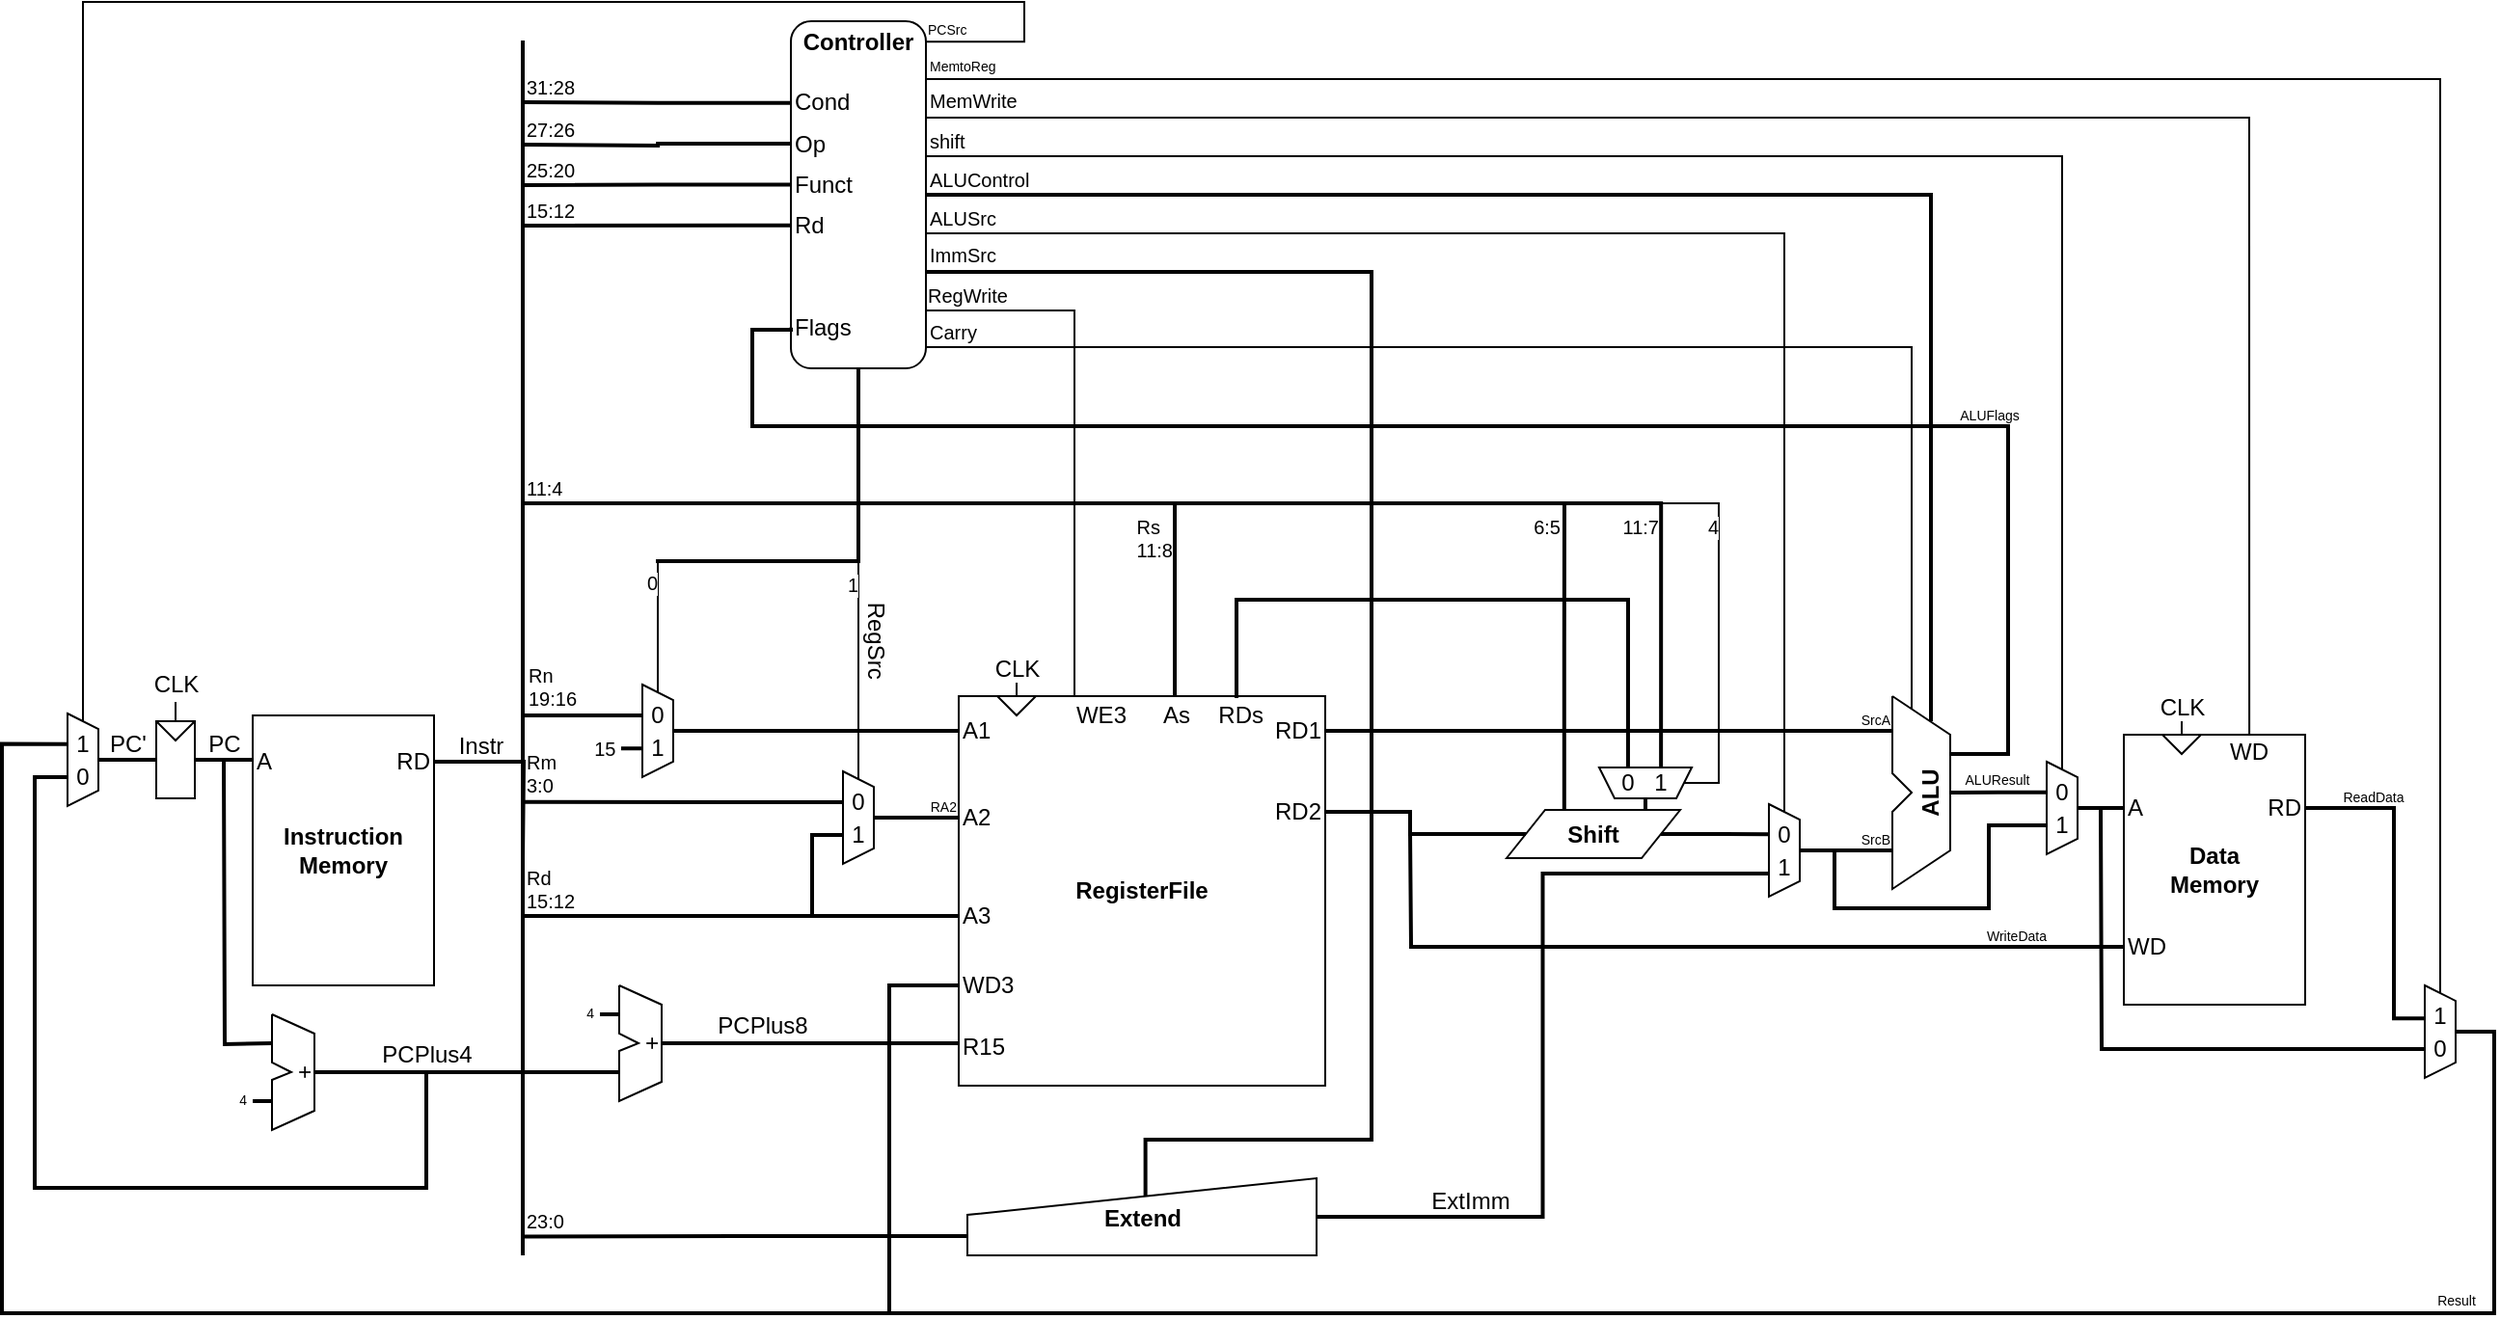 <mxfile version="14.4.9" type="device"><diagram id="lYvKmEwaG_vTWGdkvzDK" name="ページ1"><mxGraphModel dx="986" dy="683" grid="1" gridSize="10" guides="1" tooltips="1" connect="1" arrows="1" fold="1" page="1" pageScale="1" pageWidth="1169" pageHeight="827" math="0" shadow="0"><root><mxCell id="0"/><mxCell id="1" parent="0"/><mxCell id="xF_Ix-vgkmArqp6hydRC-5" value="" style="group" parent="1" vertex="1" connectable="0"><mxGeometry x="852" y="694" width="16" height="48" as="geometry"/></mxCell><mxCell id="xF_Ix-vgkmArqp6hydRC-6" value="" style="shape=trapezoid;perimeter=trapezoidPerimeter;whiteSpace=wrap;html=1;fixedSize=1;rotation=90;size=8;" parent="xF_Ix-vgkmArqp6hydRC-5" vertex="1"><mxGeometry x="-16" y="16" width="48" height="16" as="geometry"/></mxCell><mxCell id="xF_Ix-vgkmArqp6hydRC-7" value="1" style="text;html=1;strokeColor=none;fillColor=none;align=center;verticalAlign=middle;whiteSpace=wrap;rounded=0;" parent="xF_Ix-vgkmArqp6hydRC-5" vertex="1"><mxGeometry x="3" y="23" width="10" height="20" as="geometry"/></mxCell><mxCell id="xF_Ix-vgkmArqp6hydRC-8" value="0" style="text;html=1;strokeColor=none;fillColor=none;align=center;verticalAlign=middle;whiteSpace=wrap;rounded=0;" parent="xF_Ix-vgkmArqp6hydRC-5" vertex="1"><mxGeometry x="3" y="6" width="10" height="20" as="geometry"/></mxCell><mxCell id="xF_Ix-vgkmArqp6hydRC-9" value="" style="group" parent="1" vertex="1" connectable="0"><mxGeometry x="956" y="739" width="16" height="48" as="geometry"/></mxCell><mxCell id="xF_Ix-vgkmArqp6hydRC-10" value="" style="shape=trapezoid;perimeter=trapezoidPerimeter;whiteSpace=wrap;html=1;fixedSize=1;rotation=90;size=8;" parent="xF_Ix-vgkmArqp6hydRC-9" vertex="1"><mxGeometry x="-16" y="16" width="48" height="16" as="geometry"/></mxCell><mxCell id="xF_Ix-vgkmArqp6hydRC-11" value="1" style="text;html=1;strokeColor=none;fillColor=none;align=center;verticalAlign=middle;whiteSpace=wrap;rounded=0;" parent="xF_Ix-vgkmArqp6hydRC-9" vertex="1"><mxGeometry x="3" y="23" width="10" height="20" as="geometry"/></mxCell><mxCell id="xF_Ix-vgkmArqp6hydRC-12" value="0" style="text;html=1;strokeColor=none;fillColor=none;align=center;verticalAlign=middle;whiteSpace=wrap;rounded=0;" parent="xF_Ix-vgkmArqp6hydRC-9" vertex="1"><mxGeometry x="3" y="6" width="10" height="20" as="geometry"/></mxCell><mxCell id="xF_Ix-vgkmArqp6hydRC-13" style="edgeStyle=orthogonalEdgeStyle;rounded=0;orthogonalLoop=1;jettySize=auto;html=1;exitX=0;exitY=0.5;exitDx=0;exitDy=0;endArrow=none;endFill=0;strokeWidth=2;" parent="1" source="xF_Ix-vgkmArqp6hydRC-113" edge="1"><mxGeometry relative="1" as="geometry"><mxPoint x="790" y="814" as="targetPoint"/><Array as="points"><mxPoint x="790" y="814"/></Array></mxGeometry></mxCell><mxCell id="xF_Ix-vgkmArqp6hydRC-14" value="Rd&lt;br&gt;15:12" style="edgeLabel;html=1;align=left;verticalAlign=bottom;resizable=0;points=[];fontSize=10;" parent="xF_Ix-vgkmArqp6hydRC-13" vertex="1" connectable="0"><mxGeometry x="0.89" y="-1" relative="1" as="geometry"><mxPoint x="-12.33" y="1" as="offset"/></mxGeometry></mxCell><mxCell id="xF_Ix-vgkmArqp6hydRC-15" style="edgeStyle=orthogonalEdgeStyle;rounded=0;orthogonalLoop=1;jettySize=auto;html=1;exitX=0;exitY=0.5;exitDx=0;exitDy=0;endArrow=none;endFill=0;strokeWidth=2;" parent="1" source="xF_Ix-vgkmArqp6hydRC-114" edge="1"><mxGeometry relative="1" as="geometry"><mxPoint x="980" y="1020" as="targetPoint"/><Array as="points"><mxPoint x="980" y="850"/><mxPoint x="980" y="1020"/></Array></mxGeometry></mxCell><mxCell id="xF_Ix-vgkmArqp6hydRC-16" style="rounded=0;orthogonalLoop=1;jettySize=auto;html=1;exitX=0.5;exitY=0;exitDx=0;exitDy=0;entryX=0;entryY=0.5;entryDx=0;entryDy=0;endArrow=none;endFill=0;strokeWidth=2;" parent="1" source="xF_Ix-vgkmArqp6hydRC-10" target="xF_Ix-vgkmArqp6hydRC-112" edge="1"><mxGeometry relative="1" as="geometry"/></mxCell><mxCell id="xF_Ix-vgkmArqp6hydRC-17" value="RA2" style="edgeLabel;html=1;align=right;verticalAlign=bottom;resizable=0;points=[];fontSize=7;" parent="xF_Ix-vgkmArqp6hydRC-16" vertex="1" connectable="0"><mxGeometry x="0.342" y="-1" relative="1" as="geometry"><mxPoint x="14.49" y="-1" as="offset"/></mxGeometry></mxCell><mxCell id="xF_Ix-vgkmArqp6hydRC-20" style="edgeStyle=orthogonalEdgeStyle;rounded=0;orthogonalLoop=1;jettySize=auto;html=1;exitX=0.5;exitY=0;exitDx=0;exitDy=0;entryX=0;entryY=0.5;entryDx=0;entryDy=0;endArrow=none;endFill=0;strokeWidth=2;" parent="1" source="xF_Ix-vgkmArqp6hydRC-6" target="xF_Ix-vgkmArqp6hydRC-111" edge="1"><mxGeometry relative="1" as="geometry"><mxPoint x="926.208" y="726.256" as="targetPoint"/><Array as="points"><mxPoint x="868" y="718"/></Array></mxGeometry></mxCell><mxCell id="xF_Ix-vgkmArqp6hydRC-21" value="" style="endArrow=none;html=1;strokeWidth=2;" parent="1" edge="1"><mxGeometry width="50" height="50" relative="1" as="geometry"><mxPoint x="790" y="990" as="sourcePoint"/><mxPoint x="790" y="360" as="targetPoint"/></mxGeometry></mxCell><mxCell id="xF_Ix-vgkmArqp6hydRC-24" value="" style="group" parent="1" vertex="1" connectable="0"><mxGeometry x="929" y="350" width="70" height="180" as="geometry"/></mxCell><mxCell id="xF_Ix-vgkmArqp6hydRC-25" value="" style="rounded=1;whiteSpace=wrap;html=1;" parent="xF_Ix-vgkmArqp6hydRC-24" vertex="1"><mxGeometry width="70" height="180" as="geometry"/></mxCell><mxCell id="xF_Ix-vgkmArqp6hydRC-26" value="&lt;b&gt;Controller&lt;/b&gt;" style="text;html=1;strokeColor=none;fillColor=none;align=center;verticalAlign=middle;whiteSpace=wrap;rounded=0;" parent="xF_Ix-vgkmArqp6hydRC-24" vertex="1"><mxGeometry x="15" width="40" height="21.176" as="geometry"/></mxCell><mxCell id="xF_Ix-vgkmArqp6hydRC-27" value="Cond" style="text;html=1;strokeColor=none;fillColor=none;align=left;verticalAlign=middle;whiteSpace=wrap;rounded=0;" parent="xF_Ix-vgkmArqp6hydRC-24" vertex="1"><mxGeometry y="31.765" width="40" height="21.176" as="geometry"/></mxCell><mxCell id="xF_Ix-vgkmArqp6hydRC-28" value="Op" style="text;html=1;strokeColor=none;fillColor=none;align=left;verticalAlign=middle;whiteSpace=wrap;rounded=0;" parent="xF_Ix-vgkmArqp6hydRC-24" vertex="1"><mxGeometry y="52.941" width="30" height="21.176" as="geometry"/></mxCell><mxCell id="xF_Ix-vgkmArqp6hydRC-29" value="Funct" style="text;html=1;strokeColor=none;fillColor=none;align=left;verticalAlign=middle;whiteSpace=wrap;rounded=0;" parent="xF_Ix-vgkmArqp6hydRC-24" vertex="1"><mxGeometry y="74.118" width="40" height="21.176" as="geometry"/></mxCell><mxCell id="xF_Ix-vgkmArqp6hydRC-30" value="Rd" style="text;html=1;strokeColor=none;fillColor=none;align=left;verticalAlign=middle;whiteSpace=wrap;rounded=0;" parent="xF_Ix-vgkmArqp6hydRC-24" vertex="1"><mxGeometry y="95.294" width="30" height="21.176" as="geometry"/></mxCell><mxCell id="xF_Ix-vgkmArqp6hydRC-31" value="Flags" style="text;html=1;strokeColor=none;fillColor=none;align=left;verticalAlign=middle;whiteSpace=wrap;rounded=0;" parent="xF_Ix-vgkmArqp6hydRC-24" vertex="1"><mxGeometry y="148.235" width="40" height="21.176" as="geometry"/></mxCell><mxCell id="xF_Ix-vgkmArqp6hydRC-32" style="edgeStyle=orthogonalEdgeStyle;rounded=0;orthogonalLoop=1;jettySize=auto;html=1;exitX=0.5;exitY=1;exitDx=0;exitDy=0;endArrow=none;endFill=0;strokeWidth=2;" parent="1" source="xF_Ix-vgkmArqp6hydRC-25" edge="1"><mxGeometry relative="1" as="geometry"><mxPoint x="859" y="630" as="targetPoint"/><Array as="points"><mxPoint x="964" y="630"/><mxPoint x="859" y="630"/></Array></mxGeometry></mxCell><mxCell id="xF_Ix-vgkmArqp6hydRC-33" style="edgeStyle=orthogonalEdgeStyle;rounded=0;orthogonalLoop=1;jettySize=auto;html=1;exitX=0;exitY=0.5;exitDx=0;exitDy=0;endArrow=none;endFill=0;strokeWidth=2;" parent="1" source="xF_Ix-vgkmArqp6hydRC-27" edge="1"><mxGeometry relative="1" as="geometry"><mxPoint x="790" y="392" as="targetPoint"/></mxGeometry></mxCell><mxCell id="xF_Ix-vgkmArqp6hydRC-34" value="&lt;font style=&quot;font-size: 10px;&quot;&gt;31:28&lt;/font&gt;" style="edgeLabel;html=1;align=left;verticalAlign=bottom;resizable=0;points=[];horizontal=1;fontSize=10;" parent="xF_Ix-vgkmArqp6hydRC-33" vertex="1" connectable="0"><mxGeometry x="0.226" relative="1" as="geometry"><mxPoint x="-53.86" y="0.01" as="offset"/></mxGeometry></mxCell><mxCell id="xF_Ix-vgkmArqp6hydRC-35" style="edgeStyle=orthogonalEdgeStyle;rounded=0;orthogonalLoop=1;jettySize=auto;html=1;exitX=0;exitY=0.5;exitDx=0;exitDy=0;endArrow=none;endFill=0;strokeWidth=2;" parent="1" source="xF_Ix-vgkmArqp6hydRC-28" edge="1"><mxGeometry relative="1" as="geometry"><mxPoint x="790" y="414" as="targetPoint"/></mxGeometry></mxCell><mxCell id="xF_Ix-vgkmArqp6hydRC-36" value="&lt;font style=&quot;font-size: 10px;&quot;&gt;27:26&lt;/font&gt;" style="edgeLabel;html=1;align=left;verticalAlign=bottom;resizable=0;points=[];fontSize=10;" parent="xF_Ix-vgkmArqp6hydRC-35" vertex="1" connectable="0"><mxGeometry x="0.185" y="-1" relative="1" as="geometry"><mxPoint x="-56.71" y="1.01" as="offset"/></mxGeometry></mxCell><mxCell id="xF_Ix-vgkmArqp6hydRC-37" style="edgeStyle=orthogonalEdgeStyle;rounded=0;orthogonalLoop=1;jettySize=auto;html=1;exitX=0;exitY=0.5;exitDx=0;exitDy=0;endArrow=none;endFill=0;strokeWidth=2;" parent="1" source="xF_Ix-vgkmArqp6hydRC-29" edge="1"><mxGeometry relative="1" as="geometry"><mxPoint x="790" y="435" as="targetPoint"/></mxGeometry></mxCell><mxCell id="xF_Ix-vgkmArqp6hydRC-38" value="25:20" style="edgeLabel;html=1;align=left;verticalAlign=bottom;resizable=0;points=[];fontSize=10;" parent="xF_Ix-vgkmArqp6hydRC-37" vertex="1" connectable="0"><mxGeometry x="0.81" y="-2" relative="1" as="geometry"><mxPoint x="-13.29" y="2.02" as="offset"/></mxGeometry></mxCell><mxCell id="xF_Ix-vgkmArqp6hydRC-39" style="edgeStyle=orthogonalEdgeStyle;rounded=0;orthogonalLoop=1;jettySize=auto;html=1;exitX=0;exitY=0.5;exitDx=0;exitDy=0;endArrow=none;endFill=0;strokeWidth=2;" parent="1" source="xF_Ix-vgkmArqp6hydRC-30" edge="1"><mxGeometry relative="1" as="geometry"><mxPoint x="790" y="456" as="targetPoint"/><Array as="points"><mxPoint x="790" y="456"/></Array></mxGeometry></mxCell><mxCell id="xF_Ix-vgkmArqp6hydRC-40" value="15:12" style="edgeLabel;html=1;align=left;verticalAlign=bottom;resizable=0;points=[];fontSize=10;" parent="xF_Ix-vgkmArqp6hydRC-39" vertex="1" connectable="0"><mxGeometry x="0.777" relative="1" as="geometry"><mxPoint x="-15.57" y="0.02" as="offset"/></mxGeometry></mxCell><mxCell id="xF_Ix-vgkmArqp6hydRC-41" style="edgeStyle=orthogonalEdgeStyle;rounded=0;orthogonalLoop=1;jettySize=auto;html=1;endArrow=none;endFill=0;exitX=0.334;exitY=0.998;exitDx=0;exitDy=0;exitPerimeter=0;strokeWidth=2;" parent="1" source="xF_Ix-vgkmArqp6hydRC-6" edge="1"><mxGeometry relative="1" as="geometry"><mxPoint x="791" y="710" as="targetPoint"/><mxPoint x="879" y="706" as="sourcePoint"/></mxGeometry></mxCell><mxCell id="xF_Ix-vgkmArqp6hydRC-42" value="Rn&lt;br&gt;19:16" style="edgeLabel;html=1;align=left;verticalAlign=bottom;resizable=0;points=[];fontSize=10;" parent="xF_Ix-vgkmArqp6hydRC-41" vertex="1" connectable="0"><mxGeometry x="0.798" y="1" relative="1" as="geometry"><mxPoint x="-6.51" y="-2" as="offset"/></mxGeometry></mxCell><mxCell id="xF_Ix-vgkmArqp6hydRC-43" style="edgeStyle=orthogonalEdgeStyle;rounded=0;orthogonalLoop=1;jettySize=auto;html=1;endArrow=none;endFill=0;exitX=0.689;exitY=0.983;exitDx=0;exitDy=0;exitPerimeter=0;strokeWidth=2;" parent="1" source="xF_Ix-vgkmArqp6hydRC-6" edge="1"><mxGeometry relative="1" as="geometry"><mxPoint x="836" y="727" as="targetPoint"/><mxPoint x="855" y="727" as="sourcePoint"/></mxGeometry></mxCell><mxCell id="xF_Ix-vgkmArqp6hydRC-44" value="15&amp;nbsp;" style="edgeLabel;html=1;align=right;verticalAlign=middle;resizable=0;points=[];fontSize=10;" parent="xF_Ix-vgkmArqp6hydRC-43" vertex="1" connectable="0"><mxGeometry x="0.258" relative="1" as="geometry"><mxPoint as="offset"/></mxGeometry></mxCell><mxCell id="xF_Ix-vgkmArqp6hydRC-45" style="edgeStyle=orthogonalEdgeStyle;rounded=0;orthogonalLoop=1;jettySize=auto;html=1;exitX=0;exitY=0.5;exitDx=0;exitDy=0;endArrow=none;endFill=0;" parent="1" source="xF_Ix-vgkmArqp6hydRC-6" edge="1"><mxGeometry relative="1" as="geometry"><mxPoint x="860" y="630" as="targetPoint"/><Array as="points"><mxPoint x="860" y="630"/></Array></mxGeometry></mxCell><mxCell id="xF_Ix-vgkmArqp6hydRC-46" value="0" style="edgeLabel;html=1;align=right;verticalAlign=top;resizable=0;points=[];fontSize=10;labelPosition=center;verticalLabelPosition=middle;" parent="xF_Ix-vgkmArqp6hydRC-45" vertex="1" connectable="0"><mxGeometry x="0.837" relative="1" as="geometry"><mxPoint y="-6.28" as="offset"/></mxGeometry></mxCell><mxCell id="xF_Ix-vgkmArqp6hydRC-47" style="edgeStyle=orthogonalEdgeStyle;rounded=0;orthogonalLoop=1;jettySize=auto;html=1;exitX=0.332;exitY=1.001;exitDx=0;exitDy=0;endArrow=none;endFill=0;strokeWidth=2;exitPerimeter=0;" parent="1" source="xF_Ix-vgkmArqp6hydRC-167" edge="1"><mxGeometry relative="1" as="geometry"><mxPoint x="790" y="600" as="targetPoint"/><mxPoint x="1381.968" y="724.08" as="sourcePoint"/><Array as="points"><mxPoint x="1380" y="600"/></Array></mxGeometry></mxCell><mxCell id="xF_Ix-vgkmArqp6hydRC-48" value="11:4" style="edgeLabel;html=1;align=left;verticalAlign=bottom;resizable=0;points=[];fontSize=10;" parent="xF_Ix-vgkmArqp6hydRC-47" vertex="1" connectable="0"><mxGeometry x="0.968" y="1" relative="1" as="geometry"><mxPoint x="-11.54" y="-1" as="offset"/></mxGeometry></mxCell><mxCell id="xF_Ix-vgkmArqp6hydRC-49" value="&lt;font style=&quot;font-size: 10px;&quot;&gt;11:7&lt;/font&gt;" style="edgeLabel;html=1;align=right;verticalAlign=top;resizable=0;points=[];fontSize=10;" parent="xF_Ix-vgkmArqp6hydRC-47" vertex="1" connectable="0"><mxGeometry x="-0.692" y="1" relative="1" as="geometry"><mxPoint y="-25.04" as="offset"/></mxGeometry></mxCell><mxCell id="xF_Ix-vgkmArqp6hydRC-50" style="edgeStyle=orthogonalEdgeStyle;rounded=0;orthogonalLoop=1;jettySize=auto;html=1;exitX=0.399;exitY=-0.018;exitDx=0;exitDy=0;endArrow=none;endFill=0;exitPerimeter=0;strokeWidth=2;" parent="1" edge="1"><mxGeometry relative="1" as="geometry"><mxPoint x="1330" y="600" as="targetPoint"/><mxPoint x="1329.91" y="758.55" as="sourcePoint"/><Array as="points"><mxPoint x="1330" y="674"/><mxPoint x="1330" y="674"/></Array></mxGeometry></mxCell><mxCell id="xF_Ix-vgkmArqp6hydRC-51" value="&lt;font style=&quot;font-size: 10px;&quot;&gt;6:5&lt;/font&gt;" style="edgeLabel;html=1;align=right;verticalAlign=top;resizable=0;points=[];fontSize=10;" parent="xF_Ix-vgkmArqp6hydRC-50" vertex="1" connectable="0"><mxGeometry x="0.785" y="1" relative="1" as="geometry"><mxPoint y="-16.66" as="offset"/></mxGeometry></mxCell><mxCell id="xF_Ix-vgkmArqp6hydRC-52" style="edgeStyle=orthogonalEdgeStyle;rounded=0;orthogonalLoop=1;jettySize=auto;html=1;exitX=1;exitY=0.5;exitDx=0;exitDy=0;entryX=0.325;entryY=0.962;entryDx=0;entryDy=0;entryPerimeter=0;endArrow=none;endFill=0;strokeWidth=2;" parent="1" source="xF_Ix-vgkmArqp6hydRC-53" target="xF_Ix-vgkmArqp6hydRC-64" edge="1"><mxGeometry relative="1" as="geometry"/></mxCell><mxCell id="xF_Ix-vgkmArqp6hydRC-53" value="&lt;b&gt;Shift&lt;/b&gt;" style="shape=parallelogram;perimeter=parallelogramPerimeter;whiteSpace=wrap;html=1;fixedSize=1;" parent="1" vertex="1"><mxGeometry x="1300" y="759" width="90" height="25" as="geometry"/></mxCell><mxCell id="xF_Ix-vgkmArqp6hydRC-54" style="edgeStyle=orthogonalEdgeStyle;rounded=0;orthogonalLoop=1;jettySize=auto;html=1;exitX=1;exitY=0.5;exitDx=0;exitDy=0;endArrow=none;endFill=0;strokeWidth=2;" parent="1" source="xF_Ix-vgkmArqp6hydRC-116" edge="1"><mxGeometry relative="1" as="geometry"><mxPoint x="1500" y="718" as="targetPoint"/></mxGeometry></mxCell><mxCell id="xF_Ix-vgkmArqp6hydRC-55" value="SrcA" style="edgeLabel;html=1;align=right;verticalAlign=bottom;resizable=0;points=[];fontSize=7;" parent="xF_Ix-vgkmArqp6hydRC-54" vertex="1" connectable="0"><mxGeometry x="0.845" relative="1" as="geometry"><mxPoint x="22.61" as="offset"/></mxGeometry></mxCell><mxCell id="xF_Ix-vgkmArqp6hydRC-56" style="edgeStyle=orthogonalEdgeStyle;rounded=0;orthogonalLoop=1;jettySize=auto;html=1;exitX=1;exitY=0.5;exitDx=0;exitDy=0;entryX=0;entryY=0.5;entryDx=0;entryDy=0;endArrow=none;endFill=0;strokeWidth=2;" parent="1" source="xF_Ix-vgkmArqp6hydRC-117" target="xF_Ix-vgkmArqp6hydRC-53" edge="1"><mxGeometry relative="1" as="geometry"><Array as="points"><mxPoint x="1250" y="760"/><mxPoint x="1250" y="771"/></Array></mxGeometry></mxCell><mxCell id="xF_Ix-vgkmArqp6hydRC-57" style="edgeStyle=orthogonalEdgeStyle;rounded=0;orthogonalLoop=1;jettySize=auto;html=1;exitX=0.5;exitY=0;exitDx=0;exitDy=0;endArrow=none;endFill=0;strokeWidth=1;fontSize=10;" parent="1" source="xF_Ix-vgkmArqp6hydRC-118" edge="1"><mxGeometry relative="1" as="geometry"><mxPoint x="999" y="500" as="targetPoint"/><Array as="points"><mxPoint x="1076" y="500"/></Array></mxGeometry></mxCell><mxCell id="xF_Ix-vgkmArqp6hydRC-58" value="RegWrite" style="edgeLabel;html=1;align=left;verticalAlign=bottom;resizable=0;points=[];fontSize=10;" parent="xF_Ix-vgkmArqp6hydRC-57" vertex="1" connectable="0"><mxGeometry x="0.936" relative="1" as="geometry"><mxPoint x="-10.03" y="0.24" as="offset"/></mxGeometry></mxCell><mxCell id="xF_Ix-vgkmArqp6hydRC-59" value="" style="endArrow=none;html=1;rounded=0;" parent="1" edge="1"><mxGeometry x="1380" y="640" width="50" height="50" as="geometry"><mxPoint x="1500" y="700" as="sourcePoint"/><mxPoint x="1500" y="700" as="targetPoint"/><Array as="points"><mxPoint x="1530" y="720"/><mxPoint x="1530" y="780"/><mxPoint x="1500" y="800"/><mxPoint x="1500" y="760"/><mxPoint x="1510" y="750"/><mxPoint x="1500" y="740"/></Array></mxGeometry></mxCell><mxCell id="xF_Ix-vgkmArqp6hydRC-60" style="edgeStyle=orthogonalEdgeStyle;rounded=0;orthogonalLoop=1;jettySize=auto;html=1;exitX=1;exitY=1;exitDx=0;exitDy=0;entryX=0;entryY=0.5;entryDx=0;entryDy=0;endArrow=none;endFill=0;strokeWidth=2;" parent="1" source="xF_Ix-vgkmArqp6hydRC-62" target="xF_Ix-vgkmArqp6hydRC-31" edge="1"><mxGeometry relative="1" as="geometry"><Array as="points"><mxPoint x="1560" y="730"/><mxPoint x="1560" y="560"/><mxPoint x="909" y="560"/><mxPoint x="909" y="510"/></Array></mxGeometry></mxCell><mxCell id="xF_Ix-vgkmArqp6hydRC-61" value="ALUFlags" style="edgeLabel;html=1;align=center;verticalAlign=bottom;resizable=0;points=[];fontSize=7;" parent="xF_Ix-vgkmArqp6hydRC-60" vertex="1" connectable="0"><mxGeometry x="-0.527" y="1" relative="1" as="geometry"><mxPoint x="8.1" y="-1" as="offset"/></mxGeometry></mxCell><mxCell id="xF_Ix-vgkmArqp6hydRC-62" value="&lt;b&gt;ALU&lt;/b&gt;" style="text;html=1;strokeColor=none;fillColor=none;align=center;verticalAlign=middle;whiteSpace=wrap;rounded=0;rotation=-90;" parent="1" vertex="1"><mxGeometry x="1500" y="740" width="40" height="20" as="geometry"/></mxCell><mxCell id="xF_Ix-vgkmArqp6hydRC-63" value="" style="group" parent="1" vertex="1" connectable="0"><mxGeometry x="1436" y="756" width="16" height="48" as="geometry"/></mxCell><mxCell id="xF_Ix-vgkmArqp6hydRC-64" value="" style="shape=trapezoid;perimeter=trapezoidPerimeter;whiteSpace=wrap;html=1;fixedSize=1;rotation=90;size=8;" parent="xF_Ix-vgkmArqp6hydRC-63" vertex="1"><mxGeometry x="-16" y="16" width="48" height="16" as="geometry"/></mxCell><mxCell id="xF_Ix-vgkmArqp6hydRC-65" value="1" style="text;html=1;strokeColor=none;fillColor=none;align=center;verticalAlign=middle;whiteSpace=wrap;rounded=0;" parent="xF_Ix-vgkmArqp6hydRC-63" vertex="1"><mxGeometry x="3" y="23" width="10" height="20" as="geometry"/></mxCell><mxCell id="xF_Ix-vgkmArqp6hydRC-66" value="0" style="text;html=1;strokeColor=none;fillColor=none;align=center;verticalAlign=middle;whiteSpace=wrap;rounded=0;" parent="xF_Ix-vgkmArqp6hydRC-63" vertex="1"><mxGeometry x="3" y="6" width="10" height="20" as="geometry"/></mxCell><mxCell id="xF_Ix-vgkmArqp6hydRC-67" style="edgeStyle=orthogonalEdgeStyle;rounded=0;orthogonalLoop=1;jettySize=auto;html=1;exitX=0.5;exitY=0;exitDx=0;exitDy=0;endArrow=none;endFill=0;strokeWidth=2;" parent="1" source="xF_Ix-vgkmArqp6hydRC-64" edge="1"><mxGeometry relative="1" as="geometry"><mxPoint x="1500" y="780" as="targetPoint"/></mxGeometry></mxCell><mxCell id="xF_Ix-vgkmArqp6hydRC-68" value="SrcB" style="edgeLabel;html=1;align=right;verticalAlign=bottom;resizable=0;points=[];fontSize=7;" parent="xF_Ix-vgkmArqp6hydRC-67" vertex="1" connectable="0"><mxGeometry x="0.285" y="2" relative="1" as="geometry"><mxPoint x="17.13" y="2" as="offset"/></mxGeometry></mxCell><mxCell id="xF_Ix-vgkmArqp6hydRC-69" style="edgeStyle=orthogonalEdgeStyle;rounded=0;orthogonalLoop=1;jettySize=auto;html=1;exitX=1;exitY=0.5;exitDx=0;exitDy=0;entryX=0.75;entryY=1;entryDx=0;entryDy=0;endArrow=none;endFill=0;strokeWidth=2;" parent="1" source="xF_Ix-vgkmArqp6hydRC-73" target="xF_Ix-vgkmArqp6hydRC-64" edge="1"><mxGeometry relative="1" as="geometry"/></mxCell><mxCell id="xF_Ix-vgkmArqp6hydRC-70" value="&lt;font style=&quot;font-size: 12px&quot;&gt;ExtImm&lt;/font&gt;" style="edgeLabel;html=1;align=center;verticalAlign=bottom;resizable=0;points=[];fontSize=7;" parent="xF_Ix-vgkmArqp6hydRC-69" vertex="1" connectable="0"><mxGeometry x="-0.614" y="-2" relative="1" as="geometry"><mxPoint y="-2" as="offset"/></mxGeometry></mxCell><mxCell id="xF_Ix-vgkmArqp6hydRC-71" style="edgeStyle=orthogonalEdgeStyle;rounded=0;orthogonalLoop=1;jettySize=auto;html=1;exitX=0;exitY=0.75;exitDx=0;exitDy=0;endArrow=none;endFill=0;strokeWidth=2;" parent="1" source="xF_Ix-vgkmArqp6hydRC-73" edge="1"><mxGeometry relative="1" as="geometry"><mxPoint x="790" y="980.286" as="targetPoint"/></mxGeometry></mxCell><mxCell id="xF_Ix-vgkmArqp6hydRC-72" value="23:0" style="edgeLabel;html=1;align=left;verticalAlign=bottom;resizable=0;points=[];fontSize=10;" parent="xF_Ix-vgkmArqp6hydRC-71" vertex="1" connectable="0"><mxGeometry x="0.893" y="1" relative="1" as="geometry"><mxPoint x="-12.2" y="-1.29" as="offset"/></mxGeometry></mxCell><mxCell id="xF_Ix-vgkmArqp6hydRC-73" value="&lt;p style=&quot;line-height: 100%&quot;&gt;&lt;b&gt;Extend&lt;/b&gt;&lt;br&gt;&lt;/p&gt;" style="shape=manualInput;whiteSpace=wrap;html=1;rounded=0;size=19;" parent="1" vertex="1"><mxGeometry x="1020.5" y="950" width="181" height="40" as="geometry"/></mxCell><mxCell id="xF_Ix-vgkmArqp6hydRC-74" value="" style="group" parent="1" vertex="1" connectable="0"><mxGeometry x="1580" y="734" width="16" height="48" as="geometry"/></mxCell><mxCell id="xF_Ix-vgkmArqp6hydRC-75" value="" style="shape=trapezoid;perimeter=trapezoidPerimeter;whiteSpace=wrap;html=1;fixedSize=1;rotation=90;size=8;" parent="xF_Ix-vgkmArqp6hydRC-74" vertex="1"><mxGeometry x="-16" y="16" width="48" height="16" as="geometry"/></mxCell><mxCell id="xF_Ix-vgkmArqp6hydRC-76" value="1" style="text;html=1;strokeColor=none;fillColor=none;align=center;verticalAlign=middle;whiteSpace=wrap;rounded=0;" parent="xF_Ix-vgkmArqp6hydRC-74" vertex="1"><mxGeometry x="3" y="23" width="10" height="20" as="geometry"/></mxCell><mxCell id="xF_Ix-vgkmArqp6hydRC-77" value="0" style="text;html=1;strokeColor=none;fillColor=none;align=center;verticalAlign=middle;whiteSpace=wrap;rounded=0;" parent="xF_Ix-vgkmArqp6hydRC-74" vertex="1"><mxGeometry x="3" y="6" width="10" height="20" as="geometry"/></mxCell><mxCell id="xF_Ix-vgkmArqp6hydRC-78" style="edgeStyle=orthogonalEdgeStyle;rounded=0;orthogonalLoop=1;jettySize=auto;html=1;entryX=0.5;entryY=1;entryDx=0;entryDy=0;endArrow=none;endFill=0;exitX=0.332;exitY=0.98;exitDx=0;exitDy=0;exitPerimeter=0;strokeWidth=2;" parent="1" source="xF_Ix-vgkmArqp6hydRC-75" target="xF_Ix-vgkmArqp6hydRC-62" edge="1"><mxGeometry relative="1" as="geometry"/></mxCell><mxCell id="xF_Ix-vgkmArqp6hydRC-79" value="ALUResult" style="edgeLabel;html=1;align=center;verticalAlign=bottom;resizable=0;points=[];fontSize=7;" parent="xF_Ix-vgkmArqp6hydRC-78" vertex="1" connectable="0"><mxGeometry x="0.376" y="1" relative="1" as="geometry"><mxPoint x="8.19" y="-1.01" as="offset"/></mxGeometry></mxCell><mxCell id="xF_Ix-vgkmArqp6hydRC-80" style="edgeStyle=orthogonalEdgeStyle;rounded=0;orthogonalLoop=1;jettySize=auto;html=1;endArrow=none;endFill=0;exitX=0.687;exitY=0.992;exitDx=0;exitDy=0;exitPerimeter=0;strokeWidth=2;" parent="1" source="xF_Ix-vgkmArqp6hydRC-75" edge="1"><mxGeometry relative="1" as="geometry"><mxPoint x="1470" y="780" as="targetPoint"/><mxPoint x="1583" y="767" as="sourcePoint"/><Array as="points"><mxPoint x="1550" y="767"/><mxPoint x="1550" y="810"/><mxPoint x="1470" y="810"/></Array></mxGeometry></mxCell><mxCell id="xF_Ix-vgkmArqp6hydRC-81" style="edgeStyle=orthogonalEdgeStyle;rounded=0;orthogonalLoop=1;jettySize=auto;html=1;exitX=0;exitY=0.5;exitDx=0;exitDy=0;entryX=0.5;entryY=0;entryDx=0;entryDy=0;endArrow=none;endFill=0;strokeWidth=2;" parent="1" source="xF_Ix-vgkmArqp6hydRC-121" target="xF_Ix-vgkmArqp6hydRC-75" edge="1"><mxGeometry relative="1" as="geometry"/></mxCell><mxCell id="xF_Ix-vgkmArqp6hydRC-82" style="edgeStyle=orthogonalEdgeStyle;rounded=0;orthogonalLoop=1;jettySize=auto;html=1;exitX=0;exitY=0.5;exitDx=0;exitDy=0;endArrow=none;endFill=0;strokeWidth=2;" parent="1" source="xF_Ix-vgkmArqp6hydRC-122" edge="1"><mxGeometry relative="1" as="geometry"><mxPoint x="1250" y="770" as="targetPoint"/></mxGeometry></mxCell><mxCell id="xF_Ix-vgkmArqp6hydRC-83" value="WriteData" style="edgeLabel;html=1;align=center;verticalAlign=bottom;resizable=0;points=[];fontSize=7;" parent="xF_Ix-vgkmArqp6hydRC-82" vertex="1" connectable="0"><mxGeometry x="-0.705" relative="1" as="geometry"><mxPoint x="7.67" as="offset"/></mxGeometry></mxCell><mxCell id="xF_Ix-vgkmArqp6hydRC-84" value="" style="group" parent="1" vertex="1" connectable="0"><mxGeometry x="1776" y="850" width="16" height="48" as="geometry"/></mxCell><mxCell id="xF_Ix-vgkmArqp6hydRC-85" value="" style="shape=trapezoid;perimeter=trapezoidPerimeter;whiteSpace=wrap;html=1;fixedSize=1;rotation=90;size=8;" parent="xF_Ix-vgkmArqp6hydRC-84" vertex="1"><mxGeometry x="-16" y="16" width="48" height="16" as="geometry"/></mxCell><mxCell id="xF_Ix-vgkmArqp6hydRC-86" value="0" style="text;html=1;strokeColor=none;fillColor=none;align=center;verticalAlign=middle;whiteSpace=wrap;rounded=0;" parent="xF_Ix-vgkmArqp6hydRC-84" vertex="1"><mxGeometry x="3" y="23" width="10" height="20" as="geometry"/></mxCell><mxCell id="xF_Ix-vgkmArqp6hydRC-87" value="1" style="text;html=1;strokeColor=none;fillColor=none;align=center;verticalAlign=middle;whiteSpace=wrap;rounded=0;" parent="xF_Ix-vgkmArqp6hydRC-84" vertex="1"><mxGeometry x="3" y="6" width="10" height="20" as="geometry"/></mxCell><mxCell id="xF_Ix-vgkmArqp6hydRC-88" style="edgeStyle=orthogonalEdgeStyle;rounded=0;orthogonalLoop=1;jettySize=auto;html=1;exitX=1;exitY=0.5;exitDx=0;exitDy=0;entryX=0.356;entryY=0.998;entryDx=0;entryDy=0;entryPerimeter=0;endArrow=none;endFill=0;strokeWidth=2;" parent="1" source="xF_Ix-vgkmArqp6hydRC-123" target="xF_Ix-vgkmArqp6hydRC-85" edge="1"><mxGeometry relative="1" as="geometry"><Array as="points"><mxPoint x="1760" y="758"/><mxPoint x="1760" y="867"/></Array></mxGeometry></mxCell><mxCell id="xF_Ix-vgkmArqp6hydRC-89" value="ReadData" style="edgeLabel;html=1;align=center;verticalAlign=bottom;resizable=0;points=[];fontSize=7;" parent="xF_Ix-vgkmArqp6hydRC-88" vertex="1" connectable="0"><mxGeometry x="-0.641" y="-1" relative="1" as="geometry"><mxPoint x="4.3" y="-1" as="offset"/></mxGeometry></mxCell><mxCell id="xF_Ix-vgkmArqp6hydRC-90" style="edgeStyle=orthogonalEdgeStyle;rounded=0;orthogonalLoop=1;jettySize=auto;html=1;exitX=0.687;exitY=0.994;exitDx=0;exitDy=0;endArrow=none;endFill=0;exitPerimeter=0;strokeWidth=2;" parent="1" source="xF_Ix-vgkmArqp6hydRC-85" edge="1"><mxGeometry relative="1" as="geometry"><mxPoint x="1608" y="758" as="targetPoint"/></mxGeometry></mxCell><mxCell id="xF_Ix-vgkmArqp6hydRC-91" style="edgeStyle=orthogonalEdgeStyle;rounded=0;orthogonalLoop=1;jettySize=auto;html=1;endArrow=none;endFill=0;fontSize=10;strokeWidth=2;" parent="1" edge="1"><mxGeometry relative="1" as="geometry"><mxPoint x="790" y="754.857" as="targetPoint"/><mxPoint x="956" y="755" as="sourcePoint"/><Array as="points"><mxPoint x="790" y="755"/></Array></mxGeometry></mxCell><mxCell id="xF_Ix-vgkmArqp6hydRC-92" value="Rm&lt;br&gt;3:0" style="edgeLabel;html=1;align=left;verticalAlign=bottom;resizable=0;points=[];fontSize=10;" parent="xF_Ix-vgkmArqp6hydRC-91" vertex="1" connectable="0"><mxGeometry x="0.886" relative="1" as="geometry"><mxPoint x="-9.6" y="0.08" as="offset"/></mxGeometry></mxCell><mxCell id="xF_Ix-vgkmArqp6hydRC-93" style="edgeStyle=orthogonalEdgeStyle;rounded=0;orthogonalLoop=1;jettySize=auto;html=1;endArrow=none;endFill=0;fontSize=10;strokeWidth=2;" parent="1" edge="1"><mxGeometry relative="1" as="geometry"><mxPoint x="940" y="814" as="targetPoint"/><mxPoint x="956" y="772" as="sourcePoint"/><Array as="points"><mxPoint x="940" y="772"/><mxPoint x="940" y="800"/></Array></mxGeometry></mxCell><mxCell id="xF_Ix-vgkmArqp6hydRC-94" style="edgeStyle=orthogonalEdgeStyle;rounded=0;orthogonalLoop=1;jettySize=auto;html=1;exitX=0;exitY=0.5;exitDx=0;exitDy=0;endArrow=none;endFill=0;" parent="1" source="xF_Ix-vgkmArqp6hydRC-10" edge="1"><mxGeometry relative="1" as="geometry"><mxPoint x="964" y="630" as="targetPoint"/><mxPoint x="963.81" y="708" as="sourcePoint"/><Array as="points"><mxPoint x="964" y="630"/></Array></mxGeometry></mxCell><mxCell id="xF_Ix-vgkmArqp6hydRC-95" value="1" style="edgeLabel;html=1;align=right;verticalAlign=top;resizable=0;points=[];fontSize=10;" parent="xF_Ix-vgkmArqp6hydRC-94" vertex="1" connectable="0"><mxGeometry x="0.797" relative="1" as="geometry"><mxPoint y="-11.51" as="offset"/></mxGeometry></mxCell><mxCell id="xF_Ix-vgkmArqp6hydRC-96" value="&lt;font style=&quot;font-size: 12px&quot;&gt;RegSrc&lt;/font&gt;" style="edgeLabel;html=1;align=center;verticalAlign=bottom;resizable=0;points=[];fontSize=10;rotation=90;" parent="xF_Ix-vgkmArqp6hydRC-94" vertex="1" connectable="0"><mxGeometry x="-0.159" relative="1" as="geometry"><mxPoint y="-25.43" as="offset"/></mxGeometry></mxCell><mxCell id="xF_Ix-vgkmArqp6hydRC-97" style="edgeStyle=orthogonalEdgeStyle;rounded=0;orthogonalLoop=1;jettySize=auto;html=1;exitX=0;exitY=0.5;exitDx=0;exitDy=0;endArrow=none;endFill=0;strokeWidth=1;fontSize=10;" parent="1" source="xF_Ix-vgkmArqp6hydRC-75" edge="1"><mxGeometry relative="1" as="geometry"><mxPoint x="999" y="420" as="targetPoint"/><Array as="points"><mxPoint x="1588" y="420"/></Array></mxGeometry></mxCell><mxCell id="xF_Ix-vgkmArqp6hydRC-98" value="&lt;font style=&quot;font-size: 10px&quot;&gt;shift&lt;/font&gt;" style="edgeLabel;html=1;align=left;verticalAlign=bottom;resizable=0;points=[];fontSize=10;" parent="xF_Ix-vgkmArqp6hydRC-97" vertex="1" connectable="0"><mxGeometry x="0.962" relative="1" as="geometry"><mxPoint x="-17.06" y="0.12" as="offset"/></mxGeometry></mxCell><mxCell id="xF_Ix-vgkmArqp6hydRC-99" style="edgeStyle=orthogonalEdgeStyle;rounded=0;orthogonalLoop=1;jettySize=auto;html=1;exitX=0.51;exitY=0.228;exitDx=0;exitDy=0;endArrow=none;endFill=0;strokeWidth=2;fontSize=10;entryX=1;entryY=0.824;entryDx=0;entryDy=0;entryPerimeter=0;exitPerimeter=0;" parent="1" source="xF_Ix-vgkmArqp6hydRC-73" edge="1"><mxGeometry relative="1" as="geometry"><mxPoint x="999" y="480.0" as="targetPoint"/><mxPoint x="1111" y="679.92" as="sourcePoint"/><Array as="points"><mxPoint x="1113" y="930"/><mxPoint x="1230" y="930"/><mxPoint x="1230" y="480"/></Array></mxGeometry></mxCell><mxCell id="xF_Ix-vgkmArqp6hydRC-100" value="ImmSrc" style="edgeLabel;html=1;align=left;verticalAlign=bottom;resizable=0;points=[];fontSize=10;" parent="xF_Ix-vgkmArqp6hydRC-99" vertex="1" connectable="0"><mxGeometry x="0.936" relative="1" as="geometry"><mxPoint x="-26.66" y="-0.08" as="offset"/></mxGeometry></mxCell><mxCell id="xF_Ix-vgkmArqp6hydRC-101" style="edgeStyle=orthogonalEdgeStyle;rounded=0;orthogonalLoop=1;jettySize=auto;html=1;endArrow=none;endFill=0;strokeWidth=1;fontSize=10;entryX=1;entryY=0.824;entryDx=0;entryDy=0;entryPerimeter=0;exitX=0;exitY=0.5;exitDx=0;exitDy=0;" parent="1" source="xF_Ix-vgkmArqp6hydRC-64" edge="1"><mxGeometry relative="1" as="geometry"><mxPoint x="999" y="460.0" as="targetPoint"/><mxPoint x="1450" y="760" as="sourcePoint"/><Array as="points"><mxPoint x="1444" y="460"/></Array></mxGeometry></mxCell><mxCell id="xF_Ix-vgkmArqp6hydRC-102" value="ALUSrc" style="edgeLabel;html=1;align=left;verticalAlign=bottom;resizable=0;points=[];fontSize=10;" parent="xF_Ix-vgkmArqp6hydRC-101" vertex="1" connectable="0"><mxGeometry x="0.936" relative="1" as="geometry"><mxPoint x="-24" as="offset"/></mxGeometry></mxCell><mxCell id="xF_Ix-vgkmArqp6hydRC-109" value="" style="group" parent="1" vertex="1" connectable="0"><mxGeometry x="1016" y="700" width="190" height="202" as="geometry"/></mxCell><mxCell id="xF_Ix-vgkmArqp6hydRC-110" value="&lt;b&gt;RegisterFile&lt;/b&gt;" style="rounded=0;whiteSpace=wrap;html=1;" parent="xF_Ix-vgkmArqp6hydRC-109" vertex="1"><mxGeometry width="190" height="202" as="geometry"/></mxCell><mxCell id="xF_Ix-vgkmArqp6hydRC-111" value="A1&lt;span style=&quot;color: rgba(0 , 0 , 0 , 0) ; font-family: monospace ; font-size: 0px&quot;&gt;%3CmxGraphModel%3E%3Croot%3E%3CmxCell%20id%3D%220%22%2F%3E%3CmxCell%20id%3D%221%22%20parent%3D%220%22%2F%3E%3CmxCell%20id%3D%222%22%20value%3D%22%22%20style%3D%22group%22%20vertex%3D%221%22%20connectable%3D%220%22%20parent%3D%221%22%3E%3CmxGeometry%20x%3D%22370%22%20y%3D%22316%22%20width%3D%2216%22%20height%3D%2248%22%20as%3D%22geometry%22%2F%3E%3C%2FmxCell%3E%3CmxCell%20id%3D%223%22%20value%3D%22%22%20style%3D%22shape%3Dtrapezoid%3Bperimeter%3DtrapezoidPerimeter%3BwhiteSpace%3Dwrap%3Bhtml%3D1%3BfixedSize%3D1%3Brotation%3D90%3Bsize%3D8%3B%22%20vertex%3D%221%22%20parent%3D%222%22%3E%3CmxGeometry%20x%3D%22-16%22%20y%3D%2216%22%20width%3D%2248%22%20height%3D%2216%22%20as%3D%22geometry%22%2F%3E%3C%2FmxCell%3E%3CmxCell%20id%3D%224%22%20value%3D%220%22%20style%3D%22text%3Bhtml%3D1%3BstrokeColor%3Dnone%3BfillColor%3Dnone%3Balign%3Dcenter%3BverticalAlign%3Dmiddle%3BwhiteSpace%3Dwrap%3Brounded%3D0%3B%22%20vertex%3D%221%22%20parent%3D%222%22%3E%3CmxGeometry%20x%3D%223%22%20y%3D%2223%22%20width%3D%2210%22%20height%3D%2220%22%20as%3D%22geometry%22%2F%3E%3C%2FmxCell%3E%3CmxCell%20id%3D%225%22%20value%3D%221%22%20style%3D%22text%3Bhtml%3D1%3BstrokeColor%3Dnone%3BfillColor%3Dnone%3Balign%3Dcenter%3BverticalAlign%3Dmiddle%3BwhiteSpace%3Dwrap%3Brounded%3D0%3B%22%20vertex%3D%221%22%20parent%3D%222%22%3E%3CmxGeometry%20x%3D%223%22%20y%3D%226%22%20width%3D%2210%22%20height%3D%2220%22%20as%3D%22geometry%22%2F%3E%3C%2FmxCell%3E%3C%2Froot%3E%3C%2FmxGraphModel%3E&lt;/span&gt;" style="text;html=1;strokeColor=none;fillColor=none;align=left;verticalAlign=middle;whiteSpace=wrap;rounded=0;" parent="xF_Ix-vgkmArqp6hydRC-109" vertex="1"><mxGeometry y="8" width="20" height="20" as="geometry"/></mxCell><mxCell id="xF_Ix-vgkmArqp6hydRC-112" value="A2&lt;span style=&quot;color: rgba(0 , 0 , 0 , 0) ; font-family: monospace ; font-size: 0px&quot;&gt;%3CmxGraphModel%3E%3Croot%3E%3CmxCell%20id%3D%220%22%2F%3E%3CmxCell%20id%3D%221%22%20parent%3D%220%22%2F%3E%3CmxCell%20id%3D%222%22%20value%3D%22%22%20style%3D%22group%22%20vertex%3D%221%22%20connectable%3D%220%22%20parent%3D%221%22%3E%3CmxGeometry%20x%3D%22370%22%20y%3D%22316%22%20width%3D%2216%22%20height%3D%2248%22%20as%3D%22geometry%22%2F%3E%3C%2FmxCell%3E%3CmxCell%20id%3D%223%22%20value%3D%22%22%20style%3D%22shape%3Dtrapezoid%3Bperimeter%3DtrapezoidPerimeter%3BwhiteSpace%3Dwrap%3Bhtml%3D1%3BfixedSize%3D1%3Brotation%3D90%3Bsize%3D8%3B%22%20vertex%3D%221%22%20parent%3D%222%22%3E%3CmxGeometry%20x%3D%22-16%22%20y%3D%2216%22%20width%3D%2248%22%20height%3D%2216%22%20as%3D%22geometry%22%2F%3E%3C%2FmxCell%3E%3CmxCell%20id%3D%224%22%20value%3D%220%22%20style%3D%22text%3Bhtml%3D1%3BstrokeColor%3Dnone%3BfillColor%3Dnone%3Balign%3Dcenter%3BverticalAlign%3Dmiddle%3BwhiteSpace%3Dwrap%3Brounded%3D0%3B%22%20vertex%3D%221%22%20parent%3D%222%22%3E%3CmxGeometry%20x%3D%223%22%20y%3D%2223%22%20width%3D%2210%22%20height%3D%2220%22%20as%3D%22geometry%22%2F%3E%3C%2FmxCell%3E%3CmxCell%20id%3D%225%22%20value%3D%221%22%20style%3D%22text%3Bhtml%3D1%3BstrokeColor%3Dnone%3BfillColor%3Dnone%3Balign%3Dcenter%3BverticalAlign%3Dmiddle%3BwhiteSpace%3Dwrap%3Brounded%3D0%3B%22%20vertex%3D%221%22%20parent%3D%222%22%3E%3CmxGeometry%20x%3D%223%22%20y%3D%226%22%20width%3D%2210%22%20height%3D%2220%22%20as%3D%22geometry%22%2F%3E%3C%2FmxCell%3E%3C%2Froot%3E%3C%2FmxGraphModel%32&lt;/span&gt;" style="text;html=1;strokeColor=none;fillColor=none;align=left;verticalAlign=middle;whiteSpace=wrap;rounded=0;" parent="xF_Ix-vgkmArqp6hydRC-109" vertex="1"><mxGeometry y="53" width="20" height="20" as="geometry"/></mxCell><mxCell id="xF_Ix-vgkmArqp6hydRC-113" value="A3&lt;span style=&quot;color: rgba(0 , 0 , 0 , 0) ; font-family: monospace ; font-size: 0px&quot;&gt;%3CmxGraphModel%3E%3Croot%3E%3CmxCell%20id%3D%220%22%2F%3E%3CmxCell%20id%3D%221%22%20parent%3D%220%22%2F%3E%3CmxCell%20id%3D%222%22%20value%3D%22%22%20style%3D%22group%22%20vertex%3D%221%22%20connectable%3D%220%22%20parent%3D%221%22%3E%3CmxGeometry%20x%3D%22370%22%20y%3D%22316%22%20width%3D%2216%22%20height%3D%2248%22%20as%3D%22geometry%22%2F%3E%3C%2FmxCell%3E%3CmxCell%20id%3D%223%22%20value%3D%22%22%20style%3D%22shape%3Dtrapezoid%3Bperimeter%3DtrapezoidPerimeter%3BwhiteSpace%3Dwrap%3Bhtml%3D1%3BfixedSize%3D1%3Brotation%3D90%3Bsize%3D8%3B%22%20vertex%3D%221%22%20parent%3D%222%22%3E%3CmxGeometry%20x%3D%22-16%22%20y%3D%2216%22%20width%3D%2248%22%20height%3D%2216%22%20as%3D%22geometry%22%2F%3E%3C%2FmxCell%3E%3CmxCell%20id%3D%224%22%20value%3D%220%22%20style%3D%22text%3Bhtml%3D1%3BstrokeColor%3Dnone%3BfillColor%3Dnone%3Balign%3Dcenter%3BverticalAlign%3Dmiddle%3BwhiteSpace%3Dwrap%3Brounded%3D0%3B%22%20vertex%3D%221%22%20parent%3D%222%22%3E%3CmxGeometry%20x%3D%223%22%20y%3D%2223%22%20width%3D%2210%22%20height%3D%2220%22%20as%3D%22geometry%22%2F%3E%3C%2FmxCell%3E%3CmxCell%20id%3D%225%22%20value%3D%221%22%20style%3D%22text%3Bhtml%3D1%3BstrokeColor%3Dnone%3BfillColor%3Dnone%3Balign%3Dcenter%3BverticalAlign%3Dmiddle%3BwhiteSpace%3Dwrap%3Brounded%3D0%3B%22%20vertex%3D%221%22%20parent%3D%222%22%3E%3CmxGeometry%20x%3D%223%22%20y%3D%226%22%20width%3D%2210%22%20height%3D%2220%22%20as%3D%22geometry%22%2F%3E%3C%2FmxCell%3E%3C%2Froot%3E%3C%2FmxGraphModel%33&lt;/span&gt;" style="text;html=1;strokeColor=none;fillColor=none;align=left;verticalAlign=middle;whiteSpace=wrap;rounded=0;" parent="xF_Ix-vgkmArqp6hydRC-109" vertex="1"><mxGeometry y="104" width="20" height="20" as="geometry"/></mxCell><mxCell id="xF_Ix-vgkmArqp6hydRC-114" value="WD3&lt;span style=&quot;color: rgba(0 , 0 , 0 , 0) ; font-family: monospace ; font-size: 0px&quot;&gt;%3CmxGraphModel%3E%3Croot%3E%3CmxCell%20id%3D%220%22%2F%3E%3CmxCell%20id%3D%221%22%20parent%3D%220%22%2F%3E%3CmxCell%20id%3D%222%22%20value%3D%22%22%20style%3D%22group%22%20vertex%3D%221%22%20connectable%3D%220%22%20parent%3D%221%22%3E%3CmxGeometry%20x%3D%22370%22%20y%3D%22316%22%20width%3D%2216%22%20height%3D%2248%22%20as%3D%22geometry%22%2F%3E%3C%2FmxCell%3E%3CmxCell%20id%3D%223%22%20value%3D%22%22%20style%3D%22shape%3Dtrapezoid%3Bperimeter%3DtrapezoidPerimeter%3BwhiteSpace%3Dwrap%3Bhtml%3D1%3BfixedSize%3D1%3Brotation%3D90%3Bsize%3D8%3B%22%20vertex%3D%221%22%20parent%3D%222%22%3E%3CmxGeometry%20x%3D%22-16%22%20y%3D%2216%22%20width%3D%2248%22%20height%3D%2216%22%20as%3D%22geometry%22%2F%3E%3C%2FmxCell%3E%3CmxCell%20id%3D%224%22%20value%3D%220%22%20style%3D%22text%3Bhtml%3D1%3BstrokeColor%3Dnone%3BfillColor%3Dnone%3Balign%3Dcenter%3BverticalAlign%3Dmiddle%3BwhiteSpace%3Dwrap%3Brounded%3D0%3B%22%20vertex%3D%221%22%20parent%3D%222%22%3E%3CmxGeometry%20x%3D%223%22%20y%3D%2223%22%20width%3D%2210%22%20height%3D%2220%22%20as%3D%22geometry%22%2F%3E%3C%2FmxCell%3E%3CmxCell%20id%3D%225%22%20value%3D%221%22%20style%3D%22text%3Bhtml%3D1%3BstrokeColor%3Dnone%3BfillColor%3Dnone%3Balign%3Dcenter%3BverticalAlign%3Dmiddle%3BwhiteSpace%3Dwrap%3Brounded%3D0%3B%22%20vertex%3D%221%22%20parent%3D%222%22%3E%3CmxGeometry%20x%3D%223%22%20y%3D%226%22%20width%3D%2210%22%20height%3D%2220%22%20as%3D%22geometry%22%2F%3E%3C%2FmxCell%3E%3C%2Froot%3E%3C%2FmxGraphModel%33&lt;/span&gt;" style="text;html=1;strokeColor=none;fillColor=none;align=left;verticalAlign=middle;whiteSpace=wrap;rounded=0;" parent="xF_Ix-vgkmArqp6hydRC-109" vertex="1"><mxGeometry y="140" width="30" height="20" as="geometry"/></mxCell><mxCell id="xF_Ix-vgkmArqp6hydRC-115" value="R15" style="text;html=1;strokeColor=none;fillColor=none;align=left;verticalAlign=middle;whiteSpace=wrap;rounded=0;" parent="xF_Ix-vgkmArqp6hydRC-109" vertex="1"><mxGeometry y="172" width="40" height="20" as="geometry"/></mxCell><mxCell id="xF_Ix-vgkmArqp6hydRC-116" value="RD1" style="text;html=1;strokeColor=none;fillColor=none;align=right;verticalAlign=middle;whiteSpace=wrap;rounded=0;" parent="xF_Ix-vgkmArqp6hydRC-109" vertex="1"><mxGeometry x="160" y="8" width="30" height="20" as="geometry"/></mxCell><mxCell id="xF_Ix-vgkmArqp6hydRC-117" value="RD2" style="text;html=1;strokeColor=none;fillColor=none;align=right;verticalAlign=middle;whiteSpace=wrap;rounded=0;" parent="xF_Ix-vgkmArqp6hydRC-109" vertex="1"><mxGeometry x="160" y="50" width="30" height="20" as="geometry"/></mxCell><mxCell id="xF_Ix-vgkmArqp6hydRC-118" value="WE3" style="text;html=1;strokeColor=none;fillColor=none;align=center;verticalAlign=middle;whiteSpace=wrap;rounded=0;" parent="xF_Ix-vgkmArqp6hydRC-109" vertex="1"><mxGeometry x="54" width="40" height="20" as="geometry"/></mxCell><mxCell id="ZnnavyhgUy_vuPnnGjfw-1" value="As&lt;span style=&quot;color: rgba(0 , 0 , 0 , 0) ; font-family: monospace ; font-size: 0px&quot;&gt;%3CmxGraphModel%3E%3Croot%3E%3CmxCell%20id%3D%220%22%2F%3E%3CmxCell%20id%3D%221%22%20parent%3D%220%22%2F%3E%3CmxCell%20id%3D%222%22%20value%3D%22%22%20style%3D%22group%22%20vertex%3D%221%22%20connectable%3D%220%22%20parent%3D%221%22%3E%3CmxGeometry%20x%3D%22370%22%20y%3D%22316%22%20width%3D%2216%22%20height%3D%2248%22%20as%3D%22geometry%22%2F%3E%3C%2FmxCell%3E%3CmxCell%20id%3D%223%22%20value%3D%22%22%20style%3D%22shape%3Dtrapezoid%3Bperimeter%3DtrapezoidPerimeter%3BwhiteSpace%3Dwrap%3Bhtml%3D1%3BfixedSize%3D1%3Brotation%3D90%3Bsize%3D8%3B%22%20vertex%3D%221%22%20parent%3D%222%22%3E%3CmxGeometry%20x%3D%22-16%22%20y%3D%2216%22%20width%3D%2248%22%20height%3D%2216%22%20as%3D%22geometry%22%2F%3E%3C%2FmxCell%3E%3CmxCell%20id%3D%224%22%20value%3D%220%22%20style%3D%22text%3Bhtml%3D1%3BstrokeColor%3Dnone%3BfillColor%3Dnone%3Balign%3Dcenter%3BverticalAlign%3Dmiddle%3BwhiteSpace%3Dwrap%3Brounded%3D0%3B%22%20vertex%3D%221%22%20parent%3D%222%22%3E%3CmxGeometry%20x%3D%223%22%20y%3D%2223%22%20width%3D%2210%22%20height%3D%2220%22%20as%3D%22geometry%22%2F%3E%3C%2FmxCell%3E%3CmxCell%20id%3D%225%22%20value%3D%221%22%20style%3D%22text%3Bhtml%3D1%3BstrokeColor%3Dnone%3BfillColor%3Dnone%3Balign%3Dcenter%3BverticalAlign%3Dmiddle%3BwhiteSpace%3Dwrap%3Brounded%3D0%3B%22%20vertex%3D%221%22%20parent%3D%222%22%3E%3CmxGeometry%20x%3D%223%22%20y%3D%226%22%20width%3D%2210%22%20height%3D%2220%22%20as%3D%22geometry%22%2F%3E%3C%2FmxCell%3E%3C%2Froot%3E%3C%2FmxGraphModel%3E&lt;/span&gt;" style="text;html=1;strokeColor=none;fillColor=none;align=left;verticalAlign=middle;whiteSpace=wrap;rounded=0;" vertex="1" parent="xF_Ix-vgkmArqp6hydRC-109"><mxGeometry x="104" width="16" height="20" as="geometry"/></mxCell><mxCell id="ZnnavyhgUy_vuPnnGjfw-2" value="RDs" style="text;html=1;strokeColor=none;fillColor=none;align=right;verticalAlign=middle;whiteSpace=wrap;rounded=0;" vertex="1" parent="xF_Ix-vgkmArqp6hydRC-109"><mxGeometry x="130" width="30" height="20" as="geometry"/></mxCell><mxCell id="xF_Ix-vgkmArqp6hydRC-131" value="" style="group" parent="xF_Ix-vgkmArqp6hydRC-109" vertex="1" connectable="0"><mxGeometry x="30" y="-10" height="20" as="geometry"/></mxCell><mxCell id="xF_Ix-vgkmArqp6hydRC-132" style="edgeStyle=orthogonalEdgeStyle;rounded=0;orthogonalLoop=1;jettySize=auto;html=1;exitX=0.5;exitY=0;exitDx=0;exitDy=0;endArrow=none;endFill=0;strokeWidth=1;fontSize=12;" parent="xF_Ix-vgkmArqp6hydRC-131" edge="1"><mxGeometry relative="1" as="geometry"><mxPoint as="targetPoint"/><mxPoint y="10" as="sourcePoint"/></mxGeometry></mxCell><mxCell id="xF_Ix-vgkmArqp6hydRC-133" value="CLK" style="edgeLabel;html=1;align=center;verticalAlign=bottom;resizable=0;points=[];fontSize=12;" parent="xF_Ix-vgkmArqp6hydRC-132" vertex="1" connectable="0"><mxGeometry x="0.178" relative="1" as="geometry"><mxPoint as="offset"/></mxGeometry></mxCell><mxCell id="xF_Ix-vgkmArqp6hydRC-134" value="" style="endArrow=none;html=1;strokeWidth=1;fontSize=12;rounded=0;" parent="xF_Ix-vgkmArqp6hydRC-131" edge="1"><mxGeometry x="-70" y="50" width="50" height="50" as="geometry"><mxPoint x="-10" y="10" as="sourcePoint"/><mxPoint x="10" y="10" as="targetPoint"/><Array as="points"><mxPoint y="20"/></Array></mxGeometry></mxCell><mxCell id="xF_Ix-vgkmArqp6hydRC-119" value="" style="group;align=left;" parent="1" vertex="1" connectable="0"><mxGeometry x="1620" y="719" width="94" height="141" as="geometry"/></mxCell><mxCell id="xF_Ix-vgkmArqp6hydRC-120" value="&lt;b&gt;Data&lt;br&gt;Memory&lt;/b&gt;" style="rounded=0;whiteSpace=wrap;html=1;" parent="xF_Ix-vgkmArqp6hydRC-119" vertex="1"><mxGeometry y="1" width="94" height="140" as="geometry"/></mxCell><mxCell id="xF_Ix-vgkmArqp6hydRC-121" value="A" style="text;html=1;strokeColor=none;fillColor=none;align=left;verticalAlign=middle;whiteSpace=wrap;rounded=0;" parent="xF_Ix-vgkmArqp6hydRC-119" vertex="1"><mxGeometry y="29" width="30" height="20" as="geometry"/></mxCell><mxCell id="xF_Ix-vgkmArqp6hydRC-122" value="WD" style="text;html=1;strokeColor=none;fillColor=none;align=left;verticalAlign=middle;whiteSpace=wrap;rounded=0;" parent="xF_Ix-vgkmArqp6hydRC-119" vertex="1"><mxGeometry y="101" width="40" height="20" as="geometry"/></mxCell><mxCell id="xF_Ix-vgkmArqp6hydRC-123" value="RD" style="text;html=1;strokeColor=none;fillColor=none;align=right;verticalAlign=middle;whiteSpace=wrap;rounded=0;" parent="xF_Ix-vgkmArqp6hydRC-119" vertex="1"><mxGeometry x="64" y="29" width="30" height="20" as="geometry"/></mxCell><mxCell id="xF_Ix-vgkmArqp6hydRC-124" value="WD" style="text;html=1;strokeColor=none;fillColor=none;align=center;verticalAlign=middle;whiteSpace=wrap;rounded=0;" parent="xF_Ix-vgkmArqp6hydRC-119" vertex="1"><mxGeometry x="50" width="30" height="20" as="geometry"/></mxCell><mxCell id="xF_Ix-vgkmArqp6hydRC-125" value="" style="group" parent="xF_Ix-vgkmArqp6hydRC-119" vertex="1" connectable="0"><mxGeometry x="30" y="-9" height="20" as="geometry"/></mxCell><mxCell id="xF_Ix-vgkmArqp6hydRC-126" style="edgeStyle=orthogonalEdgeStyle;rounded=0;orthogonalLoop=1;jettySize=auto;html=1;exitX=0.5;exitY=0;exitDx=0;exitDy=0;endArrow=none;endFill=0;strokeWidth=1;fontSize=12;" parent="xF_Ix-vgkmArqp6hydRC-125" edge="1"><mxGeometry relative="1" as="geometry"><mxPoint as="targetPoint"/><mxPoint y="10" as="sourcePoint"/></mxGeometry></mxCell><mxCell id="xF_Ix-vgkmArqp6hydRC-127" value="CLK" style="edgeLabel;html=1;align=center;verticalAlign=bottom;resizable=0;points=[];fontSize=12;" parent="xF_Ix-vgkmArqp6hydRC-126" vertex="1" connectable="0"><mxGeometry x="0.178" relative="1" as="geometry"><mxPoint as="offset"/></mxGeometry></mxCell><mxCell id="xF_Ix-vgkmArqp6hydRC-128" value="" style="endArrow=none;html=1;strokeWidth=1;fontSize=12;rounded=0;" parent="xF_Ix-vgkmArqp6hydRC-125" edge="1"><mxGeometry x="-70" y="50" width="50" height="50" as="geometry"><mxPoint x="-10" y="10" as="sourcePoint"/><mxPoint x="10" y="10" as="targetPoint"/><Array as="points"><mxPoint y="20"/></Array></mxGeometry></mxCell><mxCell id="xF_Ix-vgkmArqp6hydRC-129" style="edgeStyle=orthogonalEdgeStyle;rounded=0;orthogonalLoop=1;jettySize=auto;html=1;exitX=1;exitY=0.5;exitDx=0;exitDy=0;endArrow=none;endFill=0;strokeWidth=2;fontSize=10;" parent="1" source="xF_Ix-vgkmArqp6hydRC-137" edge="1"><mxGeometry relative="1" as="geometry"><mxPoint x="790" y="784" as="targetPoint"/></mxGeometry></mxCell><mxCell id="xF_Ix-vgkmArqp6hydRC-130" value="Instr" style="edgeLabel;html=1;align=center;verticalAlign=bottom;resizable=0;points=[];fontSize=12;" parent="xF_Ix-vgkmArqp6hydRC-129" vertex="1" connectable="0"><mxGeometry x="-0.328" relative="1" as="geometry"><mxPoint x="-8.29" as="offset"/></mxGeometry></mxCell><mxCell id="xF_Ix-vgkmArqp6hydRC-135" value="" style="group" parent="1" vertex="1" connectable="0"><mxGeometry x="650" y="710" width="94" height="140" as="geometry"/></mxCell><mxCell id="xF_Ix-vgkmArqp6hydRC-136" value="&lt;b&gt;Instruction&lt;br&gt;Memory&lt;/b&gt;" style="rounded=0;whiteSpace=wrap;html=1;" parent="xF_Ix-vgkmArqp6hydRC-135" vertex="1"><mxGeometry width="94" height="140" as="geometry"/></mxCell><mxCell id="xF_Ix-vgkmArqp6hydRC-137" value="&lt;font style=&quot;font-size: 12px&quot;&gt;RD&lt;/font&gt;" style="text;html=1;strokeColor=none;fillColor=none;align=right;verticalAlign=middle;whiteSpace=wrap;rounded=0;fontSize=10;" parent="xF_Ix-vgkmArqp6hydRC-135" vertex="1"><mxGeometry x="70" y="14" width="24" height="20" as="geometry"/></mxCell><mxCell id="xF_Ix-vgkmArqp6hydRC-138" value="&lt;font style=&quot;font-size: 12px&quot;&gt;A&lt;/font&gt;" style="text;html=1;strokeColor=none;fillColor=none;align=left;verticalAlign=middle;whiteSpace=wrap;rounded=0;fontSize=10;" parent="xF_Ix-vgkmArqp6hydRC-135" vertex="1"><mxGeometry y="14" width="24" height="20" as="geometry"/></mxCell><mxCell id="xF_Ix-vgkmArqp6hydRC-139" value="" style="group" parent="1" vertex="1" connectable="0"><mxGeometry x="600" y="703" width="20" height="50" as="geometry"/></mxCell><mxCell id="xF_Ix-vgkmArqp6hydRC-140" value="" style="rounded=0;whiteSpace=wrap;html=1;strokeWidth=1;fontSize=12;align=left;" parent="xF_Ix-vgkmArqp6hydRC-139" vertex="1"><mxGeometry y="10" width="20" height="40" as="geometry"/></mxCell><mxCell id="xF_Ix-vgkmArqp6hydRC-141" value="" style="group" parent="xF_Ix-vgkmArqp6hydRC-139" vertex="1" connectable="0"><mxGeometry x="10" height="20" as="geometry"/></mxCell><mxCell id="xF_Ix-vgkmArqp6hydRC-142" style="edgeStyle=orthogonalEdgeStyle;rounded=0;orthogonalLoop=1;jettySize=auto;html=1;exitX=0.5;exitY=0;exitDx=0;exitDy=0;endArrow=none;endFill=0;strokeWidth=1;fontSize=12;" parent="xF_Ix-vgkmArqp6hydRC-141" edge="1"><mxGeometry relative="1" as="geometry"><mxPoint as="targetPoint"/><mxPoint y="10" as="sourcePoint"/></mxGeometry></mxCell><mxCell id="xF_Ix-vgkmArqp6hydRC-143" value="CLK" style="edgeLabel;html=1;align=center;verticalAlign=bottom;resizable=0;points=[];fontSize=12;" parent="xF_Ix-vgkmArqp6hydRC-142" vertex="1" connectable="0"><mxGeometry x="0.178" relative="1" as="geometry"><mxPoint y="-4.17" as="offset"/></mxGeometry></mxCell><mxCell id="xF_Ix-vgkmArqp6hydRC-144" value="" style="endArrow=none;html=1;strokeWidth=1;fontSize=12;rounded=0;" parent="xF_Ix-vgkmArqp6hydRC-141" edge="1"><mxGeometry x="-70" y="50" width="50" height="50" as="geometry"><mxPoint x="-10" y="10" as="sourcePoint"/><mxPoint x="10" y="10" as="targetPoint"/><Array as="points"><mxPoint y="20"/></Array></mxGeometry></mxCell><mxCell id="xF_Ix-vgkmArqp6hydRC-145" style="edgeStyle=orthogonalEdgeStyle;rounded=0;orthogonalLoop=1;jettySize=auto;html=1;exitX=1;exitY=0.5;exitDx=0;exitDy=0;endArrow=none;endFill=0;strokeWidth=2;fontSize=12;" parent="1" source="xF_Ix-vgkmArqp6hydRC-140" edge="1"><mxGeometry relative="1" as="geometry"><mxPoint x="650" y="733" as="targetPoint"/><Array as="points"><mxPoint x="650" y="733"/></Array></mxGeometry></mxCell><mxCell id="xF_Ix-vgkmArqp6hydRC-146" value="PC" style="edgeLabel;html=1;align=center;verticalAlign=bottom;resizable=0;points=[];fontSize=12;" parent="xF_Ix-vgkmArqp6hydRC-145" vertex="1" connectable="0"><mxGeometry x="-0.688" relative="1" as="geometry"><mxPoint x="10.3" as="offset"/></mxGeometry></mxCell><mxCell id="xF_Ix-vgkmArqp6hydRC-147" value="" style="group" parent="1" vertex="1" connectable="0"><mxGeometry x="554" y="709" width="16" height="48" as="geometry"/></mxCell><mxCell id="xF_Ix-vgkmArqp6hydRC-148" value="" style="shape=trapezoid;perimeter=trapezoidPerimeter;whiteSpace=wrap;html=1;fixedSize=1;rotation=90;size=8;" parent="xF_Ix-vgkmArqp6hydRC-147" vertex="1"><mxGeometry x="-16" y="16" width="48" height="16" as="geometry"/></mxCell><mxCell id="xF_Ix-vgkmArqp6hydRC-149" value="0" style="text;html=1;strokeColor=none;fillColor=none;align=center;verticalAlign=middle;whiteSpace=wrap;rounded=0;" parent="xF_Ix-vgkmArqp6hydRC-147" vertex="1"><mxGeometry x="3" y="23" width="10" height="20" as="geometry"/></mxCell><mxCell id="xF_Ix-vgkmArqp6hydRC-150" value="1" style="text;html=1;strokeColor=none;fillColor=none;align=center;verticalAlign=middle;whiteSpace=wrap;rounded=0;" parent="xF_Ix-vgkmArqp6hydRC-147" vertex="1"><mxGeometry x="3" y="6" width="10" height="20" as="geometry"/></mxCell><mxCell id="xF_Ix-vgkmArqp6hydRC-151" style="edgeStyle=orthogonalEdgeStyle;rounded=0;orthogonalLoop=1;jettySize=auto;html=1;exitX=0.5;exitY=0;exitDx=0;exitDy=0;entryX=0;entryY=0.5;entryDx=0;entryDy=0;endArrow=none;endFill=0;strokeWidth=2;fontSize=12;" parent="1" source="xF_Ix-vgkmArqp6hydRC-148" target="xF_Ix-vgkmArqp6hydRC-140" edge="1"><mxGeometry relative="1" as="geometry"/></mxCell><mxCell id="xF_Ix-vgkmArqp6hydRC-152" value="PC'" style="edgeLabel;html=1;align=center;verticalAlign=bottom;resizable=0;points=[];fontSize=12;" parent="xF_Ix-vgkmArqp6hydRC-151" vertex="1" connectable="0"><mxGeometry x="0.407" relative="1" as="geometry"><mxPoint x="-6.07" as="offset"/></mxGeometry></mxCell><mxCell id="xF_Ix-vgkmArqp6hydRC-153" style="edgeStyle=orthogonalEdgeStyle;rounded=0;orthogonalLoop=1;jettySize=auto;html=1;exitX=0.5;exitY=0;exitDx=0;exitDy=0;endArrow=none;endFill=0;strokeWidth=2;fontSize=12;entryX=0.33;entryY=0.992;entryDx=0;entryDy=0;entryPerimeter=0;" parent="1" source="xF_Ix-vgkmArqp6hydRC-85" target="xF_Ix-vgkmArqp6hydRC-148" edge="1"><mxGeometry relative="1" as="geometry"><mxPoint x="530" y="840" as="targetPoint"/><Array as="points"><mxPoint x="1812" y="874"/><mxPoint x="1812" y="1020"/><mxPoint x="520" y="1020"/><mxPoint x="520" y="725"/></Array></mxGeometry></mxCell><mxCell id="xF_Ix-vgkmArqp6hydRC-154" value="Result" style="edgeLabel;html=1;align=center;verticalAlign=bottom;resizable=0;points=[];fontSize=7;" parent="xF_Ix-vgkmArqp6hydRC-153" vertex="1" connectable="0"><mxGeometry x="-0.775" y="-1" relative="1" as="geometry"><mxPoint x="14.8" as="offset"/></mxGeometry></mxCell><mxCell id="xF_Ix-vgkmArqp6hydRC-155" value="" style="group" parent="1" vertex="1" connectable="0"><mxGeometry x="840" y="860" width="22" height="50" as="geometry"/></mxCell><mxCell id="xF_Ix-vgkmArqp6hydRC-156" value="" style="endArrow=none;html=1;rounded=0;" parent="xF_Ix-vgkmArqp6hydRC-155" edge="1"><mxGeometry x="-120" y="-70" width="50" height="50" as="geometry"><mxPoint x="4.547e-13" y="-10" as="sourcePoint"/><mxPoint x="4.547e-13" y="-10" as="targetPoint"/><Array as="points"><mxPoint x="22"/><mxPoint x="22" y="40"/><mxPoint y="50"/><mxPoint y="24"/><mxPoint x="10" y="20"/><mxPoint y="15"/></Array></mxGeometry></mxCell><mxCell id="xF_Ix-vgkmArqp6hydRC-157" value="+" style="text;html=1;strokeColor=none;fillColor=none;align=center;verticalAlign=middle;whiteSpace=wrap;rounded=0;fontSize=12;rotation=-90;" parent="xF_Ix-vgkmArqp6hydRC-155" vertex="1"><mxGeometry x="12" y="15" width="10" height="10" as="geometry"/></mxCell><mxCell id="xF_Ix-vgkmArqp6hydRC-158" value="" style="group" parent="1" vertex="1" connectable="0"><mxGeometry x="660" y="875" width="22" height="50" as="geometry"/></mxCell><mxCell id="xF_Ix-vgkmArqp6hydRC-159" value="" style="endArrow=none;html=1;rounded=0;" parent="xF_Ix-vgkmArqp6hydRC-158" edge="1"><mxGeometry x="-120" y="-70" width="50" height="50" as="geometry"><mxPoint x="4.547e-13" y="-10" as="sourcePoint"/><mxPoint x="4.547e-13" y="-10" as="targetPoint"/><Array as="points"><mxPoint x="22"/><mxPoint x="22" y="40"/><mxPoint y="50"/><mxPoint y="24"/><mxPoint x="10" y="20"/><mxPoint y="15"/></Array></mxGeometry></mxCell><mxCell id="xF_Ix-vgkmArqp6hydRC-160" value="+" style="text;html=1;strokeColor=none;fillColor=none;align=center;verticalAlign=middle;whiteSpace=wrap;rounded=0;fontSize=12;rotation=-90;" parent="xF_Ix-vgkmArqp6hydRC-158" vertex="1"><mxGeometry x="12" y="15" width="10" height="10" as="geometry"/></mxCell><mxCell id="xF_Ix-vgkmArqp6hydRC-161" style="edgeStyle=orthogonalEdgeStyle;rounded=0;orthogonalLoop=1;jettySize=auto;html=1;exitX=0.5;exitY=1;exitDx=0;exitDy=0;endArrow=none;endFill=0;strokeWidth=2;fontSize=12;" parent="1" source="xF_Ix-vgkmArqp6hydRC-160" edge="1"><mxGeometry relative="1" as="geometry"><mxPoint x="840" y="895" as="targetPoint"/><mxPoint x="682" y="900" as="sourcePoint"/><Array as="points"><mxPoint x="760" y="895"/><mxPoint x="760" y="895"/></Array></mxGeometry></mxCell><mxCell id="xF_Ix-vgkmArqp6hydRC-162" value="&lt;font style=&quot;font-size: 12px&quot;&gt;PCPlus4&lt;/font&gt;" style="edgeLabel;html=1;align=center;verticalAlign=bottom;resizable=0;points=[];fontSize=7;" parent="xF_Ix-vgkmArqp6hydRC-161" vertex="1" connectable="0"><mxGeometry x="0.19" y="1" relative="1" as="geometry"><mxPoint x="-35.98" y="0.99" as="offset"/></mxGeometry></mxCell><mxCell id="xF_Ix-vgkmArqp6hydRC-163" style="edgeStyle=orthogonalEdgeStyle;rounded=0;orthogonalLoop=1;jettySize=auto;html=1;exitX=0.688;exitY=0.993;exitDx=0;exitDy=0;endArrow=none;endFill=0;strokeWidth=2;fontSize=12;exitPerimeter=0;" parent="1" source="xF_Ix-vgkmArqp6hydRC-148" edge="1"><mxGeometry relative="1" as="geometry"><mxPoint x="740" y="895" as="targetPoint"/><mxPoint x="557" y="737" as="sourcePoint"/><Array as="points"><mxPoint x="537" y="742"/><mxPoint x="537" y="955"/><mxPoint x="740" y="955"/></Array></mxGeometry></mxCell><mxCell id="xF_Ix-vgkmArqp6hydRC-164" style="edgeStyle=orthogonalEdgeStyle;rounded=0;orthogonalLoop=1;jettySize=auto;html=1;exitX=0.5;exitY=1;exitDx=0;exitDy=0;entryX=0.012;entryY=0.403;entryDx=0;entryDy=0;entryPerimeter=0;endArrow=none;endFill=0;strokeWidth=2;fontSize=12;" parent="1" source="xF_Ix-vgkmArqp6hydRC-157" target="xF_Ix-vgkmArqp6hydRC-115" edge="1"><mxGeometry relative="1" as="geometry"/></mxCell><mxCell id="xF_Ix-vgkmArqp6hydRC-165" value="&lt;font style=&quot;font-size: 12px&quot;&gt;PCPlus8&lt;/font&gt;" style="edgeLabel;html=1;align=center;verticalAlign=bottom;resizable=0;points=[];fontSize=7;" parent="xF_Ix-vgkmArqp6hydRC-164" vertex="1" connectable="0"><mxGeometry x="-0.324" y="1" relative="1" as="geometry"><mxPoint as="offset"/></mxGeometry></mxCell><mxCell id="xF_Ix-vgkmArqp6hydRC-166" value="" style="group;rotation=90;" parent="1" vertex="1" connectable="0"><mxGeometry x="1364" y="721" width="16" height="48" as="geometry"/></mxCell><mxCell id="xF_Ix-vgkmArqp6hydRC-167" value="" style="shape=trapezoid;perimeter=trapezoidPerimeter;whiteSpace=wrap;html=1;fixedSize=1;rotation=180;size=8;" parent="xF_Ix-vgkmArqp6hydRC-166" vertex="1"><mxGeometry x="-16" y="16" width="48" height="16" as="geometry"/></mxCell><mxCell id="xF_Ix-vgkmArqp6hydRC-168" value="0" style="text;html=1;strokeColor=none;fillColor=none;align=center;verticalAlign=middle;whiteSpace=wrap;rounded=0;rotation=0;" parent="xF_Ix-vgkmArqp6hydRC-166" vertex="1"><mxGeometry x="-6" y="14" width="10" height="20" as="geometry"/></mxCell><mxCell id="xF_Ix-vgkmArqp6hydRC-169" value="1" style="text;html=1;strokeColor=none;fillColor=none;align=center;verticalAlign=middle;whiteSpace=wrap;rounded=0;rotation=0;" parent="xF_Ix-vgkmArqp6hydRC-166" vertex="1"><mxGeometry x="11" y="14" width="10" height="20" as="geometry"/></mxCell><mxCell id="xF_Ix-vgkmArqp6hydRC-170" style="edgeStyle=orthogonalEdgeStyle;rounded=0;orthogonalLoop=1;jettySize=auto;html=1;exitX=0.5;exitY=0;exitDx=0;exitDy=0;entryX=0.8;entryY=0.008;entryDx=0;entryDy=0;entryPerimeter=0;endArrow=none;endFill=0;strokeWidth=2;fontSize=12;" parent="1" source="xF_Ix-vgkmArqp6hydRC-167" target="xF_Ix-vgkmArqp6hydRC-53" edge="1"><mxGeometry relative="1" as="geometry"/></mxCell><mxCell id="xF_Ix-vgkmArqp6hydRC-173" style="edgeStyle=orthogonalEdgeStyle;rounded=0;orthogonalLoop=1;jettySize=auto;html=1;exitX=0;exitY=0.5;exitDx=0;exitDy=0;endArrow=none;endFill=0;strokeWidth=1;fontSize=12;" parent="1" source="xF_Ix-vgkmArqp6hydRC-167" edge="1"><mxGeometry relative="1" as="geometry"><mxPoint x="1380" y="600" as="targetPoint"/><Array as="points"><mxPoint x="1410" y="745"/><mxPoint x="1410" y="600"/></Array></mxGeometry></mxCell><mxCell id="xF_Ix-vgkmArqp6hydRC-174" value="&lt;font style=&quot;font-size: 10px;&quot;&gt;4&lt;/font&gt;" style="edgeLabel;html=1;align=right;verticalAlign=top;resizable=0;points=[];fontSize=10;" parent="xF_Ix-vgkmArqp6hydRC-173" vertex="1" connectable="0"><mxGeometry x="0.519" relative="1" as="geometry"><mxPoint y="-16.33" as="offset"/></mxGeometry></mxCell><mxCell id="xF_Ix-vgkmArqp6hydRC-175" style="edgeStyle=orthogonalEdgeStyle;rounded=0;orthogonalLoop=1;jettySize=auto;html=1;endArrow=none;endFill=0;strokeWidth=2;fontSize=7;" parent="1" edge="1"><mxGeometry relative="1" as="geometry"><mxPoint x="635" y="733" as="targetPoint"/><mxPoint x="660" y="880" as="sourcePoint"/></mxGeometry></mxCell><mxCell id="xF_Ix-vgkmArqp6hydRC-176" value="" style="endArrow=none;html=1;strokeWidth=2;fontSize=7;" parent="1" edge="1"><mxGeometry width="50" height="50" relative="1" as="geometry"><mxPoint x="660" y="910" as="sourcePoint"/><mxPoint x="650" y="910" as="targetPoint"/></mxGeometry></mxCell><mxCell id="xF_Ix-vgkmArqp6hydRC-177" value="4&amp;nbsp;" style="edgeLabel;html=1;align=right;verticalAlign=middle;resizable=0;points=[];fontSize=7;" parent="xF_Ix-vgkmArqp6hydRC-176" vertex="1" connectable="0"><mxGeometry x="0.363" relative="1" as="geometry"><mxPoint x="-3.18" as="offset"/></mxGeometry></mxCell><mxCell id="xF_Ix-vgkmArqp6hydRC-178" value="" style="endArrow=none;html=1;strokeWidth=2;fontSize=7;" parent="1" edge="1"><mxGeometry width="50" height="50" relative="1" as="geometry"><mxPoint x="840" y="865" as="sourcePoint"/><mxPoint x="830" y="865" as="targetPoint"/></mxGeometry></mxCell><mxCell id="xF_Ix-vgkmArqp6hydRC-179" value="4&amp;nbsp;" style="edgeLabel;html=1;align=right;verticalAlign=middle;resizable=0;points=[];fontSize=7;" parent="xF_Ix-vgkmArqp6hydRC-178" vertex="1" connectable="0"><mxGeometry x="0.363" relative="1" as="geometry"><mxPoint x="-3.18" as="offset"/></mxGeometry></mxCell><mxCell id="xF_Ix-vgkmArqp6hydRC-180" style="edgeStyle=orthogonalEdgeStyle;rounded=0;orthogonalLoop=1;jettySize=auto;html=1;endArrow=none;endFill=0;strokeWidth=2;fontSize=10;" parent="1" edge="1"><mxGeometry relative="1" as="geometry"><mxPoint x="999" y="440" as="targetPoint"/><mxPoint x="1520" y="713" as="sourcePoint"/><Array as="points"><mxPoint x="1520" y="710"/><mxPoint x="1520" y="440"/></Array></mxGeometry></mxCell><mxCell id="xF_Ix-vgkmArqp6hydRC-181" value="ALUControl" style="edgeLabel;html=1;align=left;verticalAlign=bottom;resizable=0;points=[];fontSize=10;" parent="xF_Ix-vgkmArqp6hydRC-180" vertex="1" connectable="0"><mxGeometry x="0.936" relative="1" as="geometry"><mxPoint x="-25.29" as="offset"/></mxGeometry></mxCell><mxCell id="xF_Ix-vgkmArqp6hydRC-182" style="edgeStyle=orthogonalEdgeStyle;rounded=0;orthogonalLoop=1;jettySize=auto;html=1;exitX=0.692;exitY=-0.001;exitDx=0;exitDy=0;endArrow=none;endFill=0;strokeWidth=1;fontSize=7;entryX=1.005;entryY=0.278;entryDx=0;entryDy=0;entryPerimeter=0;exitPerimeter=0;" parent="1" source="xF_Ix-vgkmArqp6hydRC-120" target="xF_Ix-vgkmArqp6hydRC-25" edge="1"><mxGeometry relative="1" as="geometry"><mxPoint x="1000" y="400" as="targetPoint"/><Array as="points"><mxPoint x="1685" y="400"/></Array></mxGeometry></mxCell><mxCell id="xF_Ix-vgkmArqp6hydRC-183" value="&lt;font style=&quot;font-size: 10px&quot;&gt;MemWrite&lt;/font&gt;" style="edgeLabel;html=1;align=left;verticalAlign=bottom;resizable=0;points=[];fontSize=7;" parent="xF_Ix-vgkmArqp6hydRC-182" vertex="1" connectable="0"><mxGeometry x="0.944" relative="1" as="geometry"><mxPoint x="-28.57" y="-0.1" as="offset"/></mxGeometry></mxCell><mxCell id="xF_Ix-vgkmArqp6hydRC-184" style="edgeStyle=orthogonalEdgeStyle;rounded=0;orthogonalLoop=1;jettySize=auto;html=1;exitX=0.083;exitY=0.5;exitDx=0;exitDy=0;endArrow=none;endFill=0;strokeWidth=1;fontSize=7;exitPerimeter=0;" parent="1" source="xF_Ix-vgkmArqp6hydRC-85" edge="1"><mxGeometry relative="1" as="geometry"><mxPoint x="999" y="380" as="targetPoint"/><Array as="points"><mxPoint x="1784" y="380"/></Array></mxGeometry></mxCell><mxCell id="xF_Ix-vgkmArqp6hydRC-185" value="MemtoReg" style="edgeLabel;html=1;align=left;verticalAlign=bottom;resizable=0;points=[];fontSize=7;" parent="xF_Ix-vgkmArqp6hydRC-184" vertex="1" connectable="0"><mxGeometry x="0.969" relative="1" as="geometry"><mxPoint x="-19.45" y="-0.24" as="offset"/></mxGeometry></mxCell><mxCell id="xF_Ix-vgkmArqp6hydRC-186" style="edgeStyle=orthogonalEdgeStyle;rounded=0;orthogonalLoop=1;jettySize=auto;html=1;endArrow=none;endFill=0;strokeWidth=1;fontSize=7;entryX=1.006;entryY=0.059;entryDx=0;entryDy=0;entryPerimeter=0;exitX=0;exitY=0.5;exitDx=0;exitDy=0;" parent="1" source="xF_Ix-vgkmArqp6hydRC-148" target="xF_Ix-vgkmArqp6hydRC-25" edge="1"><mxGeometry relative="1" as="geometry"><mxPoint x="700" y="480" as="targetPoint"/><mxPoint x="562" y="715" as="sourcePoint"/><Array as="points"><mxPoint x="562" y="340"/><mxPoint x="1050" y="340"/><mxPoint x="1050" y="361"/></Array></mxGeometry></mxCell><mxCell id="xF_Ix-vgkmArqp6hydRC-187" value="PCSrc" style="edgeLabel;html=1;align=left;verticalAlign=bottom;resizable=0;points=[];fontSize=7;" parent="xF_Ix-vgkmArqp6hydRC-186" vertex="1" connectable="0"><mxGeometry x="0.968" relative="1" as="geometry"><mxPoint x="-15.71" y="-0.03" as="offset"/></mxGeometry></mxCell><mxCell id="ifmZLOQ9VFWWn4XOvVhU-188" style="edgeStyle=orthogonalEdgeStyle;rounded=0;orthogonalLoop=1;jettySize=auto;html=1;endArrow=none;endFill=0;strokeWidth=1;fontSize=10;" parent="1" edge="1"><mxGeometry relative="1" as="geometry"><mxPoint x="999" y="519" as="targetPoint"/><Array as="points"><mxPoint x="1510" y="519"/></Array><mxPoint x="1510" y="707" as="sourcePoint"/></mxGeometry></mxCell><mxCell id="ifmZLOQ9VFWWn4XOvVhU-189" value="Carry" style="edgeLabel;html=1;align=left;verticalAlign=bottom;resizable=0;points=[];fontSize=10;" parent="ifmZLOQ9VFWWn4XOvVhU-188" vertex="1" connectable="0"><mxGeometry x="0.936" relative="1" as="geometry"><mxPoint x="-22.28" y="0.41" as="offset"/></mxGeometry></mxCell><mxCell id="ZnnavyhgUy_vuPnnGjfw-3" style="edgeStyle=orthogonalEdgeStyle;rounded=0;orthogonalLoop=1;jettySize=auto;html=1;exitX=0.5;exitY=0;exitDx=0;exitDy=0;endArrow=none;endFill=0;strokeWidth=2;" edge="1" parent="1" source="ZnnavyhgUy_vuPnnGjfw-1"><mxGeometry relative="1" as="geometry"><mxPoint x="1128" y="600" as="targetPoint"/><Array as="points"><mxPoint x="1128" y="600"/></Array></mxGeometry></mxCell><mxCell id="ZnnavyhgUy_vuPnnGjfw-4" value="&lt;div style=&quot;text-align: left&quot;&gt;Rs&lt;/div&gt;&lt;div&gt;11:8&lt;/div&gt;" style="edgeLabel;html=1;align=right;verticalAlign=top;resizable=0;points=[];fontSize=10;" vertex="1" connectable="0" parent="ZnnavyhgUy_vuPnnGjfw-3"><mxGeometry x="0.804" relative="1" as="geometry"><mxPoint x="-1" y="-9.84" as="offset"/></mxGeometry></mxCell><mxCell id="ZnnavyhgUy_vuPnnGjfw-5" style="edgeStyle=orthogonalEdgeStyle;rounded=0;orthogonalLoop=1;jettySize=auto;html=1;exitX=0.5;exitY=0;exitDx=0;exitDy=0;endArrow=none;endFill=0;strokeWidth=2;fontSize=10;entryX=0.688;entryY=0.995;entryDx=0;entryDy=0;entryPerimeter=0;" edge="1" parent="1" source="ZnnavyhgUy_vuPnnGjfw-2" target="xF_Ix-vgkmArqp6hydRC-167"><mxGeometry relative="1" as="geometry"><mxPoint x="1290" y="640" as="targetPoint"/><Array as="points"><mxPoint x="1160" y="700"/><mxPoint x="1160" y="650"/><mxPoint x="1363" y="650"/></Array></mxGeometry></mxCell></root></mxGraphModel></diagram></mxfile>